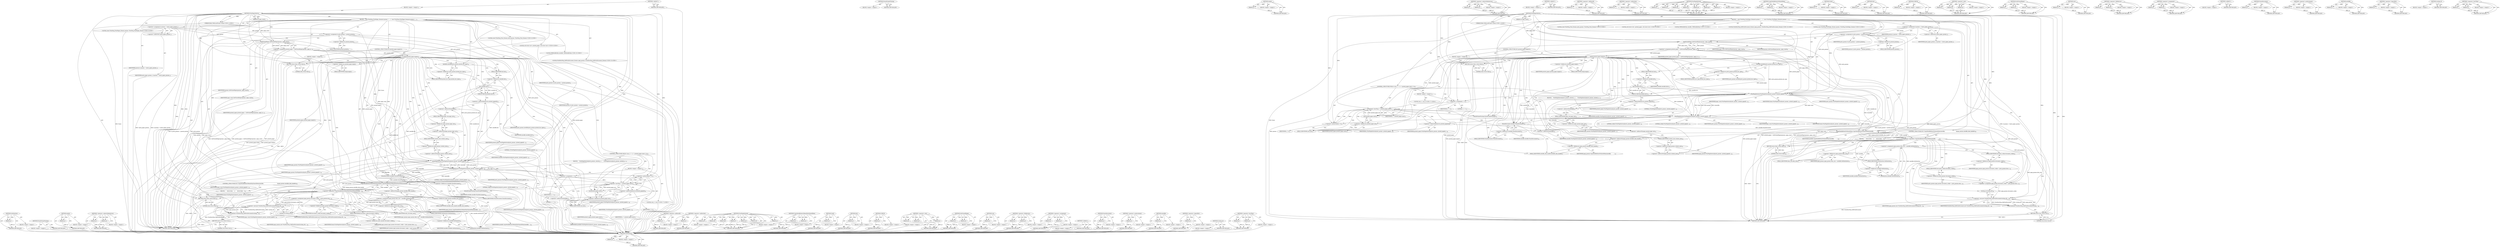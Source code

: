 digraph "&lt;operator&gt;.lessThan" {
vulnerable_249 [label=<(METHOD,GetDataSize)>];
vulnerable_250 [label=<(PARAM,p1)>];
vulnerable_251 [label=<(BLOCK,&lt;empty&gt;,&lt;empty&gt;)>];
vulnerable_252 [label=<(METHOD_RETURN,ANY)>];
vulnerable_233 [label=<(METHOD,FinishFramePrinting)>];
vulnerable_234 [label=<(BLOCK,&lt;empty&gt;,&lt;empty&gt;)>];
vulnerable_235 [label=<(METHOD_RETURN,ANY)>];
vulnerable_185 [label=<(METHOD,empty)>];
vulnerable_186 [label=<(PARAM,p1)>];
vulnerable_187 [label=<(BLOCK,&lt;empty&gt;,&lt;empty&gt;)>];
vulnerable_188 [label=<(METHOD_RETURN,ANY)>];
vulnerable_211 [label=<(METHOD,&lt;operator&gt;.indirectIndexAccess)>];
vulnerable_212 [label=<(PARAM,p1)>];
vulnerable_213 [label=<(PARAM,p2)>];
vulnerable_214 [label=<(BLOCK,&lt;empty&gt;,&lt;empty&gt;)>];
vulnerable_215 [label=<(METHOD_RETURN,ANY)>];
vulnerable_6 [label=<(METHOD,&lt;global&gt;)<SUB>1</SUB>>];
vulnerable_7 [label=<(BLOCK,&lt;empty&gt;,&lt;empty&gt;)<SUB>1</SUB>>];
vulnerable_8 [label=<(METHOD,PrintPagesNative)<SUB>1</SUB>>];
vulnerable_9 [label="<(PARAM,blink::WebLocalFrame* frame)<SUB>1</SUB>>"];
vulnerable_10 [label=<(PARAM,int page_count)<SUB>2</SUB>>];
vulnerable_11 [label=<(BLOCK,{
  const PrintMsg_PrintPages_Params&amp; params = ...,{
  const PrintMsg_PrintPages_Params&amp; params = ...)<SUB>2</SUB>>];
vulnerable_12 [label="<(LOCAL,const PrintMsg_PrintPages_Params params: PrintMsg_PrintPages_Params)<SUB>3</SUB>>"];
vulnerable_13 [label=<(&lt;operator&gt;.assignment,&amp; params = *print_pages_params_)<SUB>3</SUB>>];
vulnerable_14 [label=<(IDENTIFIER,params,&amp; params = *print_pages_params_)<SUB>3</SUB>>];
vulnerable_15 [label=<(&lt;operator&gt;.indirection,*print_pages_params_)<SUB>3</SUB>>];
vulnerable_16 [label=<(IDENTIFIER,print_pages_params_,&amp; params = *print_pages_params_)<SUB>3</SUB>>];
vulnerable_17 [label="<(LOCAL,const PrintMsg_Print_Params print_params: PrintMsg_Print_Params)<SUB>4</SUB>>"];
vulnerable_18 [label=<(&lt;operator&gt;.assignment,&amp; print_params = params.params)<SUB>4</SUB>>];
vulnerable_19 [label=<(IDENTIFIER,print_params,&amp; print_params = params.params)<SUB>4</SUB>>];
vulnerable_20 [label=<(&lt;operator&gt;.fieldAccess,params.params)<SUB>4</SUB>>];
vulnerable_21 [label=<(IDENTIFIER,params,&amp; print_params = params.params)<SUB>4</SUB>>];
vulnerable_22 [label=<(FIELD_IDENTIFIER,params,params)<SUB>4</SUB>>];
vulnerable_23 [label="<(LOCAL,std.vector&lt;int&gt; printed_pages: std.vector&lt;int&gt;)<SUB>6</SUB>>"];
vulnerable_24 [label=<(&lt;operator&gt;.assignment,printed_pages = GetPrintedPages(params, page_co...)<SUB>6</SUB>>];
vulnerable_25 [label=<(IDENTIFIER,printed_pages,printed_pages = GetPrintedPages(params, page_co...)<SUB>6</SUB>>];
vulnerable_26 [label=<(GetPrintedPages,GetPrintedPages(params, page_count))<SUB>6</SUB>>];
vulnerable_27 [label=<(IDENTIFIER,params,GetPrintedPages(params, page_count))<SUB>6</SUB>>];
vulnerable_28 [label=<(IDENTIFIER,page_count,GetPrintedPages(params, page_count))<SUB>6</SUB>>];
vulnerable_29 [label=<(CONTROL_STRUCTURE,IF,if (printed_pages.empty()))<SUB>7</SUB>>];
vulnerable_30 [label=<(empty,printed_pages.empty())<SUB>7</SUB>>];
vulnerable_31 [label=<(&lt;operator&gt;.fieldAccess,printed_pages.empty)<SUB>7</SUB>>];
vulnerable_32 [label=<(IDENTIFIER,printed_pages,printed_pages.empty())<SUB>7</SUB>>];
vulnerable_33 [label=<(FIELD_IDENTIFIER,empty,empty)<SUB>7</SUB>>];
vulnerable_34 [label=<(BLOCK,&lt;empty&gt;,&lt;empty&gt;)<SUB>8</SUB>>];
vulnerable_35 [label=<(RETURN,return false;,return false;)<SUB>8</SUB>>];
vulnerable_36 [label=<(LITERAL,false,return false;)<SUB>8</SUB>>];
vulnerable_37 [label="<(LOCAL,PdfMetafileSkia metafile: PdfMetafileSkia)<SUB>10</SUB>>"];
vulnerable_38 [label=<(metafile,metafile(print_params.printed_doc_type))<SUB>10</SUB>>];
vulnerable_39 [label=<(&lt;operator&gt;.fieldAccess,print_params.printed_doc_type)<SUB>10</SUB>>];
vulnerable_40 [label=<(IDENTIFIER,print_params,metafile(print_params.printed_doc_type))<SUB>10</SUB>>];
vulnerable_41 [label=<(FIELD_IDENTIFIER,printed_doc_type,printed_doc_type)<SUB>10</SUB>>];
vulnerable_42 [label=<(CHECK,CHECK(metafile.Init()))<SUB>11</SUB>>];
vulnerable_43 [label=<(Init,metafile.Init())<SUB>11</SUB>>];
vulnerable_44 [label=<(&lt;operator&gt;.fieldAccess,metafile.Init)<SUB>11</SUB>>];
vulnerable_45 [label=<(IDENTIFIER,metafile,metafile.Init())<SUB>11</SUB>>];
vulnerable_46 [label=<(FIELD_IDENTIFIER,Init,Init)<SUB>11</SUB>>];
vulnerable_47 [label="<(LOCAL,PrintHostMsg_DidPrintDocument_Params page_params: PrintHostMsg_DidPrintDocument_Params)<SUB>13</SUB>>"];
vulnerable_48 [label=<(PrintPageInternal,PrintPageInternal(print_params, printed_pages[0...)<SUB>14</SUB>>];
vulnerable_49 [label=<(IDENTIFIER,print_params,PrintPageInternal(print_params, printed_pages[0...)<SUB>14</SUB>>];
vulnerable_50 [label=<(&lt;operator&gt;.indirectIndexAccess,printed_pages[0])<SUB>14</SUB>>];
vulnerable_51 [label=<(IDENTIFIER,printed_pages,PrintPageInternal(print_params, printed_pages[0...)<SUB>14</SUB>>];
vulnerable_52 [label=<(LITERAL,0,PrintPageInternal(print_params, printed_pages[0...)<SUB>14</SUB>>];
vulnerable_53 [label=<(IDENTIFIER,page_count,PrintPageInternal(print_params, printed_pages[0...)<SUB>14</SUB>>];
vulnerable_54 [label=<(IDENTIFIER,frame,PrintPageInternal(print_params, printed_pages[0...)<SUB>14</SUB>>];
vulnerable_55 [label=<(&lt;operator&gt;.addressOf,&amp;metafile)<SUB>15</SUB>>];
vulnerable_56 [label=<(IDENTIFIER,metafile,PrintPageInternal(print_params, printed_pages[0...)<SUB>15</SUB>>];
vulnerable_57 [label=<(&lt;operator&gt;.addressOf,&amp;page_params.page_size)<SUB>15</SUB>>];
vulnerable_58 [label=<(&lt;operator&gt;.fieldAccess,page_params.page_size)<SUB>15</SUB>>];
vulnerable_59 [label=<(IDENTIFIER,page_params,PrintPageInternal(print_params, printed_pages[0...)<SUB>15</SUB>>];
vulnerable_60 [label=<(FIELD_IDENTIFIER,page_size,page_size)<SUB>15</SUB>>];
vulnerable_61 [label=<(&lt;operator&gt;.addressOf,&amp;page_params.content_area)<SUB>16</SUB>>];
vulnerable_62 [label=<(&lt;operator&gt;.fieldAccess,page_params.content_area)<SUB>16</SUB>>];
vulnerable_63 [label=<(IDENTIFIER,page_params,PrintPageInternal(print_params, printed_pages[0...)<SUB>16</SUB>>];
vulnerable_64 [label=<(FIELD_IDENTIFIER,content_area,content_area)<SUB>16</SUB>>];
vulnerable_65 [label=<(CONTROL_STRUCTURE,FOR,for (size_t i = 1;i &lt; printed_pages.size();++i))<SUB>17</SUB>>];
vulnerable_66 [label=<(BLOCK,&lt;empty&gt;,&lt;empty&gt;)<SUB>17</SUB>>];
vulnerable_67 [label="<(LOCAL,size_t i: size_t)<SUB>17</SUB>>"];
vulnerable_68 [label=<(&lt;operator&gt;.assignment,i = 1)<SUB>17</SUB>>];
vulnerable_69 [label=<(IDENTIFIER,i,i = 1)<SUB>17</SUB>>];
vulnerable_70 [label=<(LITERAL,1,i = 1)<SUB>17</SUB>>];
vulnerable_71 [label=<(&lt;operator&gt;.lessThan,i &lt; printed_pages.size())<SUB>17</SUB>>];
vulnerable_72 [label=<(IDENTIFIER,i,i &lt; printed_pages.size())<SUB>17</SUB>>];
vulnerable_73 [label=<(size,printed_pages.size())<SUB>17</SUB>>];
vulnerable_74 [label=<(&lt;operator&gt;.fieldAccess,printed_pages.size)<SUB>17</SUB>>];
vulnerable_75 [label=<(IDENTIFIER,printed_pages,printed_pages.size())<SUB>17</SUB>>];
vulnerable_76 [label=<(FIELD_IDENTIFIER,size,size)<SUB>17</SUB>>];
vulnerable_77 [label=<(&lt;operator&gt;.preIncrement,++i)<SUB>17</SUB>>];
vulnerable_78 [label=<(IDENTIFIER,i,++i)<SUB>17</SUB>>];
vulnerable_79 [label=<(BLOCK,{
    PrintPageInternal(print_params, printed_p...,{
    PrintPageInternal(print_params, printed_p...)<SUB>17</SUB>>];
vulnerable_80 [label=<(PrintPageInternal,PrintPageInternal(print_params, printed_pages[i...)<SUB>18</SUB>>];
vulnerable_81 [label=<(IDENTIFIER,print_params,PrintPageInternal(print_params, printed_pages[i...)<SUB>18</SUB>>];
vulnerable_82 [label=<(&lt;operator&gt;.indirectIndexAccess,printed_pages[i])<SUB>18</SUB>>];
vulnerable_83 [label=<(IDENTIFIER,printed_pages,PrintPageInternal(print_params, printed_pages[i...)<SUB>18</SUB>>];
vulnerable_84 [label=<(IDENTIFIER,i,PrintPageInternal(print_params, printed_pages[i...)<SUB>18</SUB>>];
vulnerable_85 [label=<(IDENTIFIER,page_count,PrintPageInternal(print_params, printed_pages[i...)<SUB>18</SUB>>];
vulnerable_86 [label=<(IDENTIFIER,frame,PrintPageInternal(print_params, printed_pages[i...)<SUB>18</SUB>>];
vulnerable_87 [label=<(&lt;operator&gt;.addressOf,&amp;metafile)<SUB>19</SUB>>];
vulnerable_88 [label=<(IDENTIFIER,metafile,PrintPageInternal(print_params, printed_pages[i...)<SUB>19</SUB>>];
vulnerable_89 [label=<(LITERAL,nullptr,PrintPageInternal(print_params, printed_pages[i...)<SUB>19</SUB>>];
vulnerable_90 [label=<(LITERAL,nullptr,PrintPageInternal(print_params, printed_pages[i...)<SUB>19</SUB>>];
vulnerable_91 [label=<(FinishFramePrinting,FinishFramePrinting())<SUB>22</SUB>>];
vulnerable_92 [label=<(FinishDocument,metafile.FinishDocument())<SUB>24</SUB>>];
vulnerable_93 [label=<(&lt;operator&gt;.fieldAccess,metafile.FinishDocument)<SUB>24</SUB>>];
vulnerable_94 [label=<(IDENTIFIER,metafile,metafile.FinishDocument())<SUB>24</SUB>>];
vulnerable_95 [label=<(FIELD_IDENTIFIER,FinishDocument,FinishDocument)<SUB>24</SUB>>];
vulnerable_96 [label=<(CONTROL_STRUCTURE,IF,if (!CopyMetafileDataToSharedMem(metafile,
                                   &amp;page_params.metafile_data_handle)))<SUB>26</SUB>>];
vulnerable_97 [label=<(&lt;operator&gt;.logicalNot,!CopyMetafileDataToSharedMem(metafile,
        ...)<SUB>26</SUB>>];
vulnerable_98 [label=<(CopyMetafileDataToSharedMem,CopyMetafileDataToSharedMem(metafile,
         ...)<SUB>26</SUB>>];
vulnerable_99 [label=<(IDENTIFIER,metafile,CopyMetafileDataToSharedMem(metafile,
         ...)<SUB>26</SUB>>];
vulnerable_100 [label=<(&lt;operator&gt;.addressOf,&amp;page_params.metafile_data_handle)<SUB>27</SUB>>];
vulnerable_101 [label=<(&lt;operator&gt;.fieldAccess,page_params.metafile_data_handle)<SUB>27</SUB>>];
vulnerable_102 [label=<(IDENTIFIER,page_params,CopyMetafileDataToSharedMem(metafile,
         ...)<SUB>27</SUB>>];
vulnerable_103 [label=<(FIELD_IDENTIFIER,metafile_data_handle,metafile_data_handle)<SUB>27</SUB>>];
vulnerable_104 [label=<(BLOCK,{
     return false;
   },{
     return false;
   })<SUB>27</SUB>>];
vulnerable_105 [label=<(RETURN,return false;,return false;)<SUB>28</SUB>>];
vulnerable_106 [label=<(LITERAL,false,return false;)<SUB>28</SUB>>];
vulnerable_107 [label=<(&lt;operator&gt;.assignment,page_params.data_size = metafile.GetDataSize())<SUB>31</SUB>>];
vulnerable_108 [label=<(&lt;operator&gt;.fieldAccess,page_params.data_size)<SUB>31</SUB>>];
vulnerable_109 [label=<(IDENTIFIER,page_params,page_params.data_size = metafile.GetDataSize())<SUB>31</SUB>>];
vulnerable_110 [label=<(FIELD_IDENTIFIER,data_size,data_size)<SUB>31</SUB>>];
vulnerable_111 [label=<(GetDataSize,metafile.GetDataSize())<SUB>31</SUB>>];
vulnerable_112 [label=<(&lt;operator&gt;.fieldAccess,metafile.GetDataSize)<SUB>31</SUB>>];
vulnerable_113 [label=<(IDENTIFIER,metafile,metafile.GetDataSize())<SUB>31</SUB>>];
vulnerable_114 [label=<(FIELD_IDENTIFIER,GetDataSize,GetDataSize)<SUB>31</SUB>>];
vulnerable_115 [label=<(&lt;operator&gt;.assignment,page_params.document_cookie = print_params.docu...)<SUB>32</SUB>>];
vulnerable_116 [label=<(&lt;operator&gt;.fieldAccess,page_params.document_cookie)<SUB>32</SUB>>];
vulnerable_117 [label=<(IDENTIFIER,page_params,page_params.document_cookie = print_params.docu...)<SUB>32</SUB>>];
vulnerable_118 [label=<(FIELD_IDENTIFIER,document_cookie,document_cookie)<SUB>32</SUB>>];
vulnerable_119 [label=<(&lt;operator&gt;.fieldAccess,print_params.document_cookie)<SUB>32</SUB>>];
vulnerable_120 [label=<(IDENTIFIER,print_params,page_params.document_cookie = print_params.docu...)<SUB>32</SUB>>];
vulnerable_121 [label=<(FIELD_IDENTIFIER,document_cookie,document_cookie)<SUB>32</SUB>>];
vulnerable_122 [label=<(Send,Send(new PrintHostMsg_DidPrintDocument(routing_...)<SUB>36</SUB>>];
vulnerable_123 [label=<(&lt;operator&gt;.new,new PrintHostMsg_DidPrintDocument(routing_id(),...)<SUB>36</SUB>>];
vulnerable_124 [label=<(IDENTIFIER,PrintHostMsg_DidPrintDocument,new PrintHostMsg_DidPrintDocument(routing_id(),...)<SUB>36</SUB>>];
vulnerable_125 [label=<(routing_id,routing_id())<SUB>36</SUB>>];
vulnerable_126 [label=<(IDENTIFIER,page_params,new PrintHostMsg_DidPrintDocument(routing_id(),...)<SUB>36</SUB>>];
vulnerable_127 [label=<(RETURN,return true;,return true;)<SUB>37</SUB>>];
vulnerable_128 [label=<(LITERAL,true,return true;)<SUB>37</SUB>>];
vulnerable_129 [label=<(METHOD_RETURN,bool)<SUB>1</SUB>>];
vulnerable_131 [label=<(METHOD_RETURN,ANY)<SUB>1</SUB>>];
vulnerable_216 [label=<(METHOD,&lt;operator&gt;.addressOf)>];
vulnerable_217 [label=<(PARAM,p1)>];
vulnerable_218 [label=<(BLOCK,&lt;empty&gt;,&lt;empty&gt;)>];
vulnerable_219 [label=<(METHOD_RETURN,ANY)>];
vulnerable_171 [label=<(METHOD,&lt;operator&gt;.indirection)>];
vulnerable_172 [label=<(PARAM,p1)>];
vulnerable_173 [label=<(BLOCK,&lt;empty&gt;,&lt;empty&gt;)>];
vulnerable_174 [label=<(METHOD_RETURN,ANY)>];
vulnerable_201 [label=<(METHOD,PrintPageInternal)>];
vulnerable_202 [label=<(PARAM,p1)>];
vulnerable_203 [label=<(PARAM,p2)>];
vulnerable_204 [label=<(PARAM,p3)>];
vulnerable_205 [label=<(PARAM,p4)>];
vulnerable_206 [label=<(PARAM,p5)>];
vulnerable_207 [label=<(PARAM,p6)>];
vulnerable_208 [label=<(PARAM,p7)>];
vulnerable_209 [label=<(BLOCK,&lt;empty&gt;,&lt;empty&gt;)>];
vulnerable_210 [label=<(METHOD_RETURN,ANY)>];
vulnerable_244 [label=<(METHOD,CopyMetafileDataToSharedMem)>];
vulnerable_245 [label=<(PARAM,p1)>];
vulnerable_246 [label=<(PARAM,p2)>];
vulnerable_247 [label=<(BLOCK,&lt;empty&gt;,&lt;empty&gt;)>];
vulnerable_248 [label=<(METHOD_RETURN,ANY)>];
vulnerable_253 [label=<(METHOD,Send)>];
vulnerable_254 [label=<(PARAM,p1)>];
vulnerable_255 [label=<(BLOCK,&lt;empty&gt;,&lt;empty&gt;)>];
vulnerable_256 [label=<(METHOD_RETURN,ANY)>];
vulnerable_197 [label=<(METHOD,Init)>];
vulnerable_198 [label=<(PARAM,p1)>];
vulnerable_199 [label=<(BLOCK,&lt;empty&gt;,&lt;empty&gt;)>];
vulnerable_200 [label=<(METHOD_RETURN,ANY)>];
vulnerable_193 [label=<(METHOD,CHECK)>];
vulnerable_194 [label=<(PARAM,p1)>];
vulnerable_195 [label=<(BLOCK,&lt;empty&gt;,&lt;empty&gt;)>];
vulnerable_196 [label=<(METHOD_RETURN,ANY)>];
vulnerable_257 [label=<(METHOD,&lt;operator&gt;.new)>];
vulnerable_258 [label=<(PARAM,p1)>];
vulnerable_259 [label=<(PARAM,p2)>];
vulnerable_260 [label=<(PARAM,p3)>];
vulnerable_261 [label=<(BLOCK,&lt;empty&gt;,&lt;empty&gt;)>];
vulnerable_262 [label=<(METHOD_RETURN,ANY)>];
vulnerable_180 [label=<(METHOD,GetPrintedPages)>];
vulnerable_181 [label=<(PARAM,p1)>];
vulnerable_182 [label=<(PARAM,p2)>];
vulnerable_183 [label=<(BLOCK,&lt;empty&gt;,&lt;empty&gt;)>];
vulnerable_184 [label=<(METHOD_RETURN,ANY)>];
vulnerable_225 [label=<(METHOD,size)>];
vulnerable_226 [label=<(PARAM,p1)>];
vulnerable_227 [label=<(BLOCK,&lt;empty&gt;,&lt;empty&gt;)>];
vulnerable_228 [label=<(METHOD_RETURN,ANY)>];
vulnerable_175 [label=<(METHOD,&lt;operator&gt;.fieldAccess)>];
vulnerable_176 [label=<(PARAM,p1)>];
vulnerable_177 [label=<(PARAM,p2)>];
vulnerable_178 [label=<(BLOCK,&lt;empty&gt;,&lt;empty&gt;)>];
vulnerable_179 [label=<(METHOD_RETURN,ANY)>];
vulnerable_166 [label=<(METHOD,&lt;operator&gt;.assignment)>];
vulnerable_167 [label=<(PARAM,p1)>];
vulnerable_168 [label=<(PARAM,p2)>];
vulnerable_169 [label=<(BLOCK,&lt;empty&gt;,&lt;empty&gt;)>];
vulnerable_170 [label=<(METHOD_RETURN,ANY)>];
vulnerable_160 [label=<(METHOD,&lt;global&gt;)<SUB>1</SUB>>];
vulnerable_161 [label=<(BLOCK,&lt;empty&gt;,&lt;empty&gt;)>];
vulnerable_162 [label=<(METHOD_RETURN,ANY)>];
vulnerable_236 [label=<(METHOD,FinishDocument)>];
vulnerable_237 [label=<(PARAM,p1)>];
vulnerable_238 [label=<(BLOCK,&lt;empty&gt;,&lt;empty&gt;)>];
vulnerable_239 [label=<(METHOD_RETURN,ANY)>];
vulnerable_229 [label=<(METHOD,&lt;operator&gt;.preIncrement)>];
vulnerable_230 [label=<(PARAM,p1)>];
vulnerable_231 [label=<(BLOCK,&lt;empty&gt;,&lt;empty&gt;)>];
vulnerable_232 [label=<(METHOD_RETURN,ANY)>];
vulnerable_189 [label=<(METHOD,metafile)>];
vulnerable_190 [label=<(PARAM,p1)>];
vulnerable_191 [label=<(BLOCK,&lt;empty&gt;,&lt;empty&gt;)>];
vulnerable_192 [label=<(METHOD_RETURN,ANY)>];
vulnerable_240 [label=<(METHOD,&lt;operator&gt;.logicalNot)>];
vulnerable_241 [label=<(PARAM,p1)>];
vulnerable_242 [label=<(BLOCK,&lt;empty&gt;,&lt;empty&gt;)>];
vulnerable_243 [label=<(METHOD_RETURN,ANY)>];
vulnerable_263 [label=<(METHOD,routing_id)>];
vulnerable_264 [label=<(BLOCK,&lt;empty&gt;,&lt;empty&gt;)>];
vulnerable_265 [label=<(METHOD_RETURN,ANY)>];
vulnerable_220 [label=<(METHOD,&lt;operator&gt;.lessThan)>];
vulnerable_221 [label=<(PARAM,p1)>];
vulnerable_222 [label=<(PARAM,p2)>];
vulnerable_223 [label=<(BLOCK,&lt;empty&gt;,&lt;empty&gt;)>];
vulnerable_224 [label=<(METHOD_RETURN,ANY)>];
fixed_249 [label=<(METHOD,GetDataSize)>];
fixed_250 [label=<(PARAM,p1)>];
fixed_251 [label=<(BLOCK,&lt;empty&gt;,&lt;empty&gt;)>];
fixed_252 [label=<(METHOD_RETURN,ANY)>];
fixed_233 [label=<(METHOD,FinishFramePrinting)>];
fixed_234 [label=<(BLOCK,&lt;empty&gt;,&lt;empty&gt;)>];
fixed_235 [label=<(METHOD_RETURN,ANY)>];
fixed_185 [label=<(METHOD,empty)>];
fixed_186 [label=<(PARAM,p1)>];
fixed_187 [label=<(BLOCK,&lt;empty&gt;,&lt;empty&gt;)>];
fixed_188 [label=<(METHOD_RETURN,ANY)>];
fixed_211 [label=<(METHOD,&lt;operator&gt;.indirectIndexAccess)>];
fixed_212 [label=<(PARAM,p1)>];
fixed_213 [label=<(PARAM,p2)>];
fixed_214 [label=<(BLOCK,&lt;empty&gt;,&lt;empty&gt;)>];
fixed_215 [label=<(METHOD_RETURN,ANY)>];
fixed_6 [label=<(METHOD,&lt;global&gt;)<SUB>1</SUB>>];
fixed_7 [label=<(BLOCK,&lt;empty&gt;,&lt;empty&gt;)<SUB>1</SUB>>];
fixed_8 [label=<(METHOD,PrintPagesNative)<SUB>1</SUB>>];
fixed_9 [label="<(PARAM,blink::WebLocalFrame* frame)<SUB>1</SUB>>"];
fixed_10 [label=<(PARAM,int page_count)<SUB>2</SUB>>];
fixed_11 [label=<(BLOCK,{
  const PrintMsg_PrintPages_Params&amp; params = ...,{
  const PrintMsg_PrintPages_Params&amp; params = ...)<SUB>2</SUB>>];
fixed_12 [label="<(LOCAL,const PrintMsg_PrintPages_Params params: PrintMsg_PrintPages_Params)<SUB>3</SUB>>"];
fixed_13 [label=<(&lt;operator&gt;.assignment,&amp; params = *print_pages_params_)<SUB>3</SUB>>];
fixed_14 [label=<(IDENTIFIER,params,&amp; params = *print_pages_params_)<SUB>3</SUB>>];
fixed_15 [label=<(&lt;operator&gt;.indirection,*print_pages_params_)<SUB>3</SUB>>];
fixed_16 [label=<(IDENTIFIER,print_pages_params_,&amp; params = *print_pages_params_)<SUB>3</SUB>>];
fixed_17 [label="<(LOCAL,const PrintMsg_Print_Params print_params: PrintMsg_Print_Params)<SUB>4</SUB>>"];
fixed_18 [label=<(&lt;operator&gt;.assignment,&amp; print_params = params.params)<SUB>4</SUB>>];
fixed_19 [label=<(IDENTIFIER,print_params,&amp; print_params = params.params)<SUB>4</SUB>>];
fixed_20 [label=<(&lt;operator&gt;.fieldAccess,params.params)<SUB>4</SUB>>];
fixed_21 [label=<(IDENTIFIER,params,&amp; print_params = params.params)<SUB>4</SUB>>];
fixed_22 [label=<(FIELD_IDENTIFIER,params,params)<SUB>4</SUB>>];
fixed_23 [label="<(LOCAL,std.vector&lt;int&gt; printed_pages: std.vector&lt;int&gt;)<SUB>6</SUB>>"];
fixed_24 [label=<(&lt;operator&gt;.assignment,printed_pages = GetPrintedPages(params, page_co...)<SUB>6</SUB>>];
fixed_25 [label=<(IDENTIFIER,printed_pages,printed_pages = GetPrintedPages(params, page_co...)<SUB>6</SUB>>];
fixed_26 [label=<(GetPrintedPages,GetPrintedPages(params, page_count))<SUB>6</SUB>>];
fixed_27 [label=<(IDENTIFIER,params,GetPrintedPages(params, page_count))<SUB>6</SUB>>];
fixed_28 [label=<(IDENTIFIER,page_count,GetPrintedPages(params, page_count))<SUB>6</SUB>>];
fixed_29 [label=<(CONTROL_STRUCTURE,IF,if (printed_pages.empty()))<SUB>7</SUB>>];
fixed_30 [label=<(empty,printed_pages.empty())<SUB>7</SUB>>];
fixed_31 [label=<(&lt;operator&gt;.fieldAccess,printed_pages.empty)<SUB>7</SUB>>];
fixed_32 [label=<(IDENTIFIER,printed_pages,printed_pages.empty())<SUB>7</SUB>>];
fixed_33 [label=<(FIELD_IDENTIFIER,empty,empty)<SUB>7</SUB>>];
fixed_34 [label=<(BLOCK,&lt;empty&gt;,&lt;empty&gt;)<SUB>8</SUB>>];
fixed_35 [label=<(RETURN,return false;,return false;)<SUB>8</SUB>>];
fixed_36 [label=<(LITERAL,false,return false;)<SUB>8</SUB>>];
fixed_37 [label="<(LOCAL,PdfMetafileSkia metafile: PdfMetafileSkia)<SUB>10</SUB>>"];
fixed_38 [label=<(metafile,metafile(print_params.printed_doc_type))<SUB>10</SUB>>];
fixed_39 [label=<(&lt;operator&gt;.fieldAccess,print_params.printed_doc_type)<SUB>10</SUB>>];
fixed_40 [label=<(IDENTIFIER,print_params,metafile(print_params.printed_doc_type))<SUB>10</SUB>>];
fixed_41 [label=<(FIELD_IDENTIFIER,printed_doc_type,printed_doc_type)<SUB>10</SUB>>];
fixed_42 [label=<(CHECK,CHECK(metafile.Init()))<SUB>11</SUB>>];
fixed_43 [label=<(Init,metafile.Init())<SUB>11</SUB>>];
fixed_44 [label=<(&lt;operator&gt;.fieldAccess,metafile.Init)<SUB>11</SUB>>];
fixed_45 [label=<(IDENTIFIER,metafile,metafile.Init())<SUB>11</SUB>>];
fixed_46 [label=<(FIELD_IDENTIFIER,Init,Init)<SUB>11</SUB>>];
fixed_47 [label="<(LOCAL,PrintHostMsg_DidPrintDocument_Params page_params: PrintHostMsg_DidPrintDocument_Params)<SUB>13</SUB>>"];
fixed_48 [label=<(PrintPageInternal,PrintPageInternal(print_params, printed_pages[0...)<SUB>14</SUB>>];
fixed_49 [label=<(IDENTIFIER,print_params,PrintPageInternal(print_params, printed_pages[0...)<SUB>14</SUB>>];
fixed_50 [label=<(&lt;operator&gt;.indirectIndexAccess,printed_pages[0])<SUB>14</SUB>>];
fixed_51 [label=<(IDENTIFIER,printed_pages,PrintPageInternal(print_params, printed_pages[0...)<SUB>14</SUB>>];
fixed_52 [label=<(LITERAL,0,PrintPageInternal(print_params, printed_pages[0...)<SUB>14</SUB>>];
fixed_53 [label=<(IDENTIFIER,page_count,PrintPageInternal(print_params, printed_pages[0...)<SUB>14</SUB>>];
fixed_54 [label=<(IDENTIFIER,frame,PrintPageInternal(print_params, printed_pages[0...)<SUB>14</SUB>>];
fixed_55 [label=<(&lt;operator&gt;.addressOf,&amp;metafile)<SUB>15</SUB>>];
fixed_56 [label=<(IDENTIFIER,metafile,PrintPageInternal(print_params, printed_pages[0...)<SUB>15</SUB>>];
fixed_57 [label=<(&lt;operator&gt;.addressOf,&amp;page_params.page_size)<SUB>15</SUB>>];
fixed_58 [label=<(&lt;operator&gt;.fieldAccess,page_params.page_size)<SUB>15</SUB>>];
fixed_59 [label=<(IDENTIFIER,page_params,PrintPageInternal(print_params, printed_pages[0...)<SUB>15</SUB>>];
fixed_60 [label=<(FIELD_IDENTIFIER,page_size,page_size)<SUB>15</SUB>>];
fixed_61 [label=<(&lt;operator&gt;.addressOf,&amp;page_params.content_area)<SUB>16</SUB>>];
fixed_62 [label=<(&lt;operator&gt;.fieldAccess,page_params.content_area)<SUB>16</SUB>>];
fixed_63 [label=<(IDENTIFIER,page_params,PrintPageInternal(print_params, printed_pages[0...)<SUB>16</SUB>>];
fixed_64 [label=<(FIELD_IDENTIFIER,content_area,content_area)<SUB>16</SUB>>];
fixed_65 [label=<(CONTROL_STRUCTURE,FOR,for (size_t i = 1;i &lt; printed_pages.size();++i))<SUB>17</SUB>>];
fixed_66 [label=<(BLOCK,&lt;empty&gt;,&lt;empty&gt;)<SUB>17</SUB>>];
fixed_67 [label="<(LOCAL,size_t i: size_t)<SUB>17</SUB>>"];
fixed_68 [label=<(&lt;operator&gt;.assignment,i = 1)<SUB>17</SUB>>];
fixed_69 [label=<(IDENTIFIER,i,i = 1)<SUB>17</SUB>>];
fixed_70 [label=<(LITERAL,1,i = 1)<SUB>17</SUB>>];
fixed_71 [label=<(&lt;operator&gt;.lessThan,i &lt; printed_pages.size())<SUB>17</SUB>>];
fixed_72 [label=<(IDENTIFIER,i,i &lt; printed_pages.size())<SUB>17</SUB>>];
fixed_73 [label=<(size,printed_pages.size())<SUB>17</SUB>>];
fixed_74 [label=<(&lt;operator&gt;.fieldAccess,printed_pages.size)<SUB>17</SUB>>];
fixed_75 [label=<(IDENTIFIER,printed_pages,printed_pages.size())<SUB>17</SUB>>];
fixed_76 [label=<(FIELD_IDENTIFIER,size,size)<SUB>17</SUB>>];
fixed_77 [label=<(&lt;operator&gt;.preIncrement,++i)<SUB>17</SUB>>];
fixed_78 [label=<(IDENTIFIER,i,++i)<SUB>17</SUB>>];
fixed_79 [label=<(BLOCK,{
    PrintPageInternal(print_params, printed_p...,{
    PrintPageInternal(print_params, printed_p...)<SUB>17</SUB>>];
fixed_80 [label=<(PrintPageInternal,PrintPageInternal(print_params, printed_pages[i...)<SUB>18</SUB>>];
fixed_81 [label=<(IDENTIFIER,print_params,PrintPageInternal(print_params, printed_pages[i...)<SUB>18</SUB>>];
fixed_82 [label=<(&lt;operator&gt;.indirectIndexAccess,printed_pages[i])<SUB>18</SUB>>];
fixed_83 [label=<(IDENTIFIER,printed_pages,PrintPageInternal(print_params, printed_pages[i...)<SUB>18</SUB>>];
fixed_84 [label=<(IDENTIFIER,i,PrintPageInternal(print_params, printed_pages[i...)<SUB>18</SUB>>];
fixed_85 [label=<(IDENTIFIER,page_count,PrintPageInternal(print_params, printed_pages[i...)<SUB>18</SUB>>];
fixed_86 [label=<(IDENTIFIER,frame,PrintPageInternal(print_params, printed_pages[i...)<SUB>18</SUB>>];
fixed_87 [label=<(&lt;operator&gt;.addressOf,&amp;metafile)<SUB>19</SUB>>];
fixed_88 [label=<(IDENTIFIER,metafile,PrintPageInternal(print_params, printed_pages[i...)<SUB>19</SUB>>];
fixed_89 [label=<(LITERAL,nullptr,PrintPageInternal(print_params, printed_pages[i...)<SUB>19</SUB>>];
fixed_90 [label=<(LITERAL,nullptr,PrintPageInternal(print_params, printed_pages[i...)<SUB>19</SUB>>];
fixed_91 [label=<(FinishFramePrinting,FinishFramePrinting())<SUB>22</SUB>>];
fixed_92 [label=<(FinishDocument,metafile.FinishDocument())<SUB>24</SUB>>];
fixed_93 [label=<(&lt;operator&gt;.fieldAccess,metafile.FinishDocument)<SUB>24</SUB>>];
fixed_94 [label=<(IDENTIFIER,metafile,metafile.FinishDocument())<SUB>24</SUB>>];
fixed_95 [label=<(FIELD_IDENTIFIER,FinishDocument,FinishDocument)<SUB>24</SUB>>];
fixed_96 [label=<(CONTROL_STRUCTURE,IF,if (!CopyMetafileDataToReadOnlySharedMem(metafile,
                                           &amp;page_params.metafile_data_handle)))<SUB>26</SUB>>];
fixed_97 [label=<(&lt;operator&gt;.logicalNot,!CopyMetafileDataToReadOnlySharedMem(metafile,
...)<SUB>26</SUB>>];
fixed_98 [label=<(CopyMetafileDataToReadOnlySharedMem,CopyMetafileDataToReadOnlySharedMem(metafile,
 ...)<SUB>26</SUB>>];
fixed_99 [label=<(IDENTIFIER,metafile,CopyMetafileDataToReadOnlySharedMem(metafile,
 ...)<SUB>26</SUB>>];
fixed_100 [label=<(&lt;operator&gt;.addressOf,&amp;page_params.metafile_data_handle)<SUB>27</SUB>>];
fixed_101 [label=<(&lt;operator&gt;.fieldAccess,page_params.metafile_data_handle)<SUB>27</SUB>>];
fixed_102 [label=<(IDENTIFIER,page_params,CopyMetafileDataToReadOnlySharedMem(metafile,
 ...)<SUB>27</SUB>>];
fixed_103 [label=<(FIELD_IDENTIFIER,metafile_data_handle,metafile_data_handle)<SUB>27</SUB>>];
fixed_104 [label=<(BLOCK,{
     return false;
   },{
     return false;
   })<SUB>27</SUB>>];
fixed_105 [label=<(RETURN,return false;,return false;)<SUB>28</SUB>>];
fixed_106 [label=<(LITERAL,false,return false;)<SUB>28</SUB>>];
fixed_107 [label=<(&lt;operator&gt;.assignment,page_params.data_size = metafile.GetDataSize())<SUB>31</SUB>>];
fixed_108 [label=<(&lt;operator&gt;.fieldAccess,page_params.data_size)<SUB>31</SUB>>];
fixed_109 [label=<(IDENTIFIER,page_params,page_params.data_size = metafile.GetDataSize())<SUB>31</SUB>>];
fixed_110 [label=<(FIELD_IDENTIFIER,data_size,data_size)<SUB>31</SUB>>];
fixed_111 [label=<(GetDataSize,metafile.GetDataSize())<SUB>31</SUB>>];
fixed_112 [label=<(&lt;operator&gt;.fieldAccess,metafile.GetDataSize)<SUB>31</SUB>>];
fixed_113 [label=<(IDENTIFIER,metafile,metafile.GetDataSize())<SUB>31</SUB>>];
fixed_114 [label=<(FIELD_IDENTIFIER,GetDataSize,GetDataSize)<SUB>31</SUB>>];
fixed_115 [label=<(&lt;operator&gt;.assignment,page_params.document_cookie = print_params.docu...)<SUB>32</SUB>>];
fixed_116 [label=<(&lt;operator&gt;.fieldAccess,page_params.document_cookie)<SUB>32</SUB>>];
fixed_117 [label=<(IDENTIFIER,page_params,page_params.document_cookie = print_params.docu...)<SUB>32</SUB>>];
fixed_118 [label=<(FIELD_IDENTIFIER,document_cookie,document_cookie)<SUB>32</SUB>>];
fixed_119 [label=<(&lt;operator&gt;.fieldAccess,print_params.document_cookie)<SUB>32</SUB>>];
fixed_120 [label=<(IDENTIFIER,print_params,page_params.document_cookie = print_params.docu...)<SUB>32</SUB>>];
fixed_121 [label=<(FIELD_IDENTIFIER,document_cookie,document_cookie)<SUB>32</SUB>>];
fixed_122 [label=<(Send,Send(new PrintHostMsg_DidPrintDocument(routing_...)<SUB>36</SUB>>];
fixed_123 [label=<(&lt;operator&gt;.new,new PrintHostMsg_DidPrintDocument(routing_id(),...)<SUB>36</SUB>>];
fixed_124 [label=<(IDENTIFIER,PrintHostMsg_DidPrintDocument,new PrintHostMsg_DidPrintDocument(routing_id(),...)<SUB>36</SUB>>];
fixed_125 [label=<(routing_id,routing_id())<SUB>36</SUB>>];
fixed_126 [label=<(IDENTIFIER,page_params,new PrintHostMsg_DidPrintDocument(routing_id(),...)<SUB>36</SUB>>];
fixed_127 [label=<(RETURN,return true;,return true;)<SUB>37</SUB>>];
fixed_128 [label=<(LITERAL,true,return true;)<SUB>37</SUB>>];
fixed_129 [label=<(METHOD_RETURN,bool)<SUB>1</SUB>>];
fixed_131 [label=<(METHOD_RETURN,ANY)<SUB>1</SUB>>];
fixed_216 [label=<(METHOD,&lt;operator&gt;.addressOf)>];
fixed_217 [label=<(PARAM,p1)>];
fixed_218 [label=<(BLOCK,&lt;empty&gt;,&lt;empty&gt;)>];
fixed_219 [label=<(METHOD_RETURN,ANY)>];
fixed_171 [label=<(METHOD,&lt;operator&gt;.indirection)>];
fixed_172 [label=<(PARAM,p1)>];
fixed_173 [label=<(BLOCK,&lt;empty&gt;,&lt;empty&gt;)>];
fixed_174 [label=<(METHOD_RETURN,ANY)>];
fixed_201 [label=<(METHOD,PrintPageInternal)>];
fixed_202 [label=<(PARAM,p1)>];
fixed_203 [label=<(PARAM,p2)>];
fixed_204 [label=<(PARAM,p3)>];
fixed_205 [label=<(PARAM,p4)>];
fixed_206 [label=<(PARAM,p5)>];
fixed_207 [label=<(PARAM,p6)>];
fixed_208 [label=<(PARAM,p7)>];
fixed_209 [label=<(BLOCK,&lt;empty&gt;,&lt;empty&gt;)>];
fixed_210 [label=<(METHOD_RETURN,ANY)>];
fixed_244 [label=<(METHOD,CopyMetafileDataToReadOnlySharedMem)>];
fixed_245 [label=<(PARAM,p1)>];
fixed_246 [label=<(PARAM,p2)>];
fixed_247 [label=<(BLOCK,&lt;empty&gt;,&lt;empty&gt;)>];
fixed_248 [label=<(METHOD_RETURN,ANY)>];
fixed_253 [label=<(METHOD,Send)>];
fixed_254 [label=<(PARAM,p1)>];
fixed_255 [label=<(BLOCK,&lt;empty&gt;,&lt;empty&gt;)>];
fixed_256 [label=<(METHOD_RETURN,ANY)>];
fixed_197 [label=<(METHOD,Init)>];
fixed_198 [label=<(PARAM,p1)>];
fixed_199 [label=<(BLOCK,&lt;empty&gt;,&lt;empty&gt;)>];
fixed_200 [label=<(METHOD_RETURN,ANY)>];
fixed_193 [label=<(METHOD,CHECK)>];
fixed_194 [label=<(PARAM,p1)>];
fixed_195 [label=<(BLOCK,&lt;empty&gt;,&lt;empty&gt;)>];
fixed_196 [label=<(METHOD_RETURN,ANY)>];
fixed_257 [label=<(METHOD,&lt;operator&gt;.new)>];
fixed_258 [label=<(PARAM,p1)>];
fixed_259 [label=<(PARAM,p2)>];
fixed_260 [label=<(PARAM,p3)>];
fixed_261 [label=<(BLOCK,&lt;empty&gt;,&lt;empty&gt;)>];
fixed_262 [label=<(METHOD_RETURN,ANY)>];
fixed_180 [label=<(METHOD,GetPrintedPages)>];
fixed_181 [label=<(PARAM,p1)>];
fixed_182 [label=<(PARAM,p2)>];
fixed_183 [label=<(BLOCK,&lt;empty&gt;,&lt;empty&gt;)>];
fixed_184 [label=<(METHOD_RETURN,ANY)>];
fixed_225 [label=<(METHOD,size)>];
fixed_226 [label=<(PARAM,p1)>];
fixed_227 [label=<(BLOCK,&lt;empty&gt;,&lt;empty&gt;)>];
fixed_228 [label=<(METHOD_RETURN,ANY)>];
fixed_175 [label=<(METHOD,&lt;operator&gt;.fieldAccess)>];
fixed_176 [label=<(PARAM,p1)>];
fixed_177 [label=<(PARAM,p2)>];
fixed_178 [label=<(BLOCK,&lt;empty&gt;,&lt;empty&gt;)>];
fixed_179 [label=<(METHOD_RETURN,ANY)>];
fixed_166 [label=<(METHOD,&lt;operator&gt;.assignment)>];
fixed_167 [label=<(PARAM,p1)>];
fixed_168 [label=<(PARAM,p2)>];
fixed_169 [label=<(BLOCK,&lt;empty&gt;,&lt;empty&gt;)>];
fixed_170 [label=<(METHOD_RETURN,ANY)>];
fixed_160 [label=<(METHOD,&lt;global&gt;)<SUB>1</SUB>>];
fixed_161 [label=<(BLOCK,&lt;empty&gt;,&lt;empty&gt;)>];
fixed_162 [label=<(METHOD_RETURN,ANY)>];
fixed_236 [label=<(METHOD,FinishDocument)>];
fixed_237 [label=<(PARAM,p1)>];
fixed_238 [label=<(BLOCK,&lt;empty&gt;,&lt;empty&gt;)>];
fixed_239 [label=<(METHOD_RETURN,ANY)>];
fixed_229 [label=<(METHOD,&lt;operator&gt;.preIncrement)>];
fixed_230 [label=<(PARAM,p1)>];
fixed_231 [label=<(BLOCK,&lt;empty&gt;,&lt;empty&gt;)>];
fixed_232 [label=<(METHOD_RETURN,ANY)>];
fixed_189 [label=<(METHOD,metafile)>];
fixed_190 [label=<(PARAM,p1)>];
fixed_191 [label=<(BLOCK,&lt;empty&gt;,&lt;empty&gt;)>];
fixed_192 [label=<(METHOD_RETURN,ANY)>];
fixed_240 [label=<(METHOD,&lt;operator&gt;.logicalNot)>];
fixed_241 [label=<(PARAM,p1)>];
fixed_242 [label=<(BLOCK,&lt;empty&gt;,&lt;empty&gt;)>];
fixed_243 [label=<(METHOD_RETURN,ANY)>];
fixed_263 [label=<(METHOD,routing_id)>];
fixed_264 [label=<(BLOCK,&lt;empty&gt;,&lt;empty&gt;)>];
fixed_265 [label=<(METHOD_RETURN,ANY)>];
fixed_220 [label=<(METHOD,&lt;operator&gt;.lessThan)>];
fixed_221 [label=<(PARAM,p1)>];
fixed_222 [label=<(PARAM,p2)>];
fixed_223 [label=<(BLOCK,&lt;empty&gt;,&lt;empty&gt;)>];
fixed_224 [label=<(METHOD_RETURN,ANY)>];
vulnerable_249 -> vulnerable_250  [key=0, label="AST: "];
vulnerable_249 -> vulnerable_250  [key=1, label="DDG: "];
vulnerable_249 -> vulnerable_251  [key=0, label="AST: "];
vulnerable_249 -> vulnerable_252  [key=0, label="AST: "];
vulnerable_249 -> vulnerable_252  [key=1, label="CFG: "];
vulnerable_250 -> vulnerable_252  [key=0, label="DDG: p1"];
vulnerable_233 -> vulnerable_234  [key=0, label="AST: "];
vulnerable_233 -> vulnerable_235  [key=0, label="AST: "];
vulnerable_233 -> vulnerable_235  [key=1, label="CFG: "];
vulnerable_185 -> vulnerable_186  [key=0, label="AST: "];
vulnerable_185 -> vulnerable_186  [key=1, label="DDG: "];
vulnerable_185 -> vulnerable_187  [key=0, label="AST: "];
vulnerable_185 -> vulnerable_188  [key=0, label="AST: "];
vulnerable_185 -> vulnerable_188  [key=1, label="CFG: "];
vulnerable_186 -> vulnerable_188  [key=0, label="DDG: p1"];
vulnerable_211 -> vulnerable_212  [key=0, label="AST: "];
vulnerable_211 -> vulnerable_212  [key=1, label="DDG: "];
vulnerable_211 -> vulnerable_214  [key=0, label="AST: "];
vulnerable_211 -> vulnerable_213  [key=0, label="AST: "];
vulnerable_211 -> vulnerable_213  [key=1, label="DDG: "];
vulnerable_211 -> vulnerable_215  [key=0, label="AST: "];
vulnerable_211 -> vulnerable_215  [key=1, label="CFG: "];
vulnerable_212 -> vulnerable_215  [key=0, label="DDG: p1"];
vulnerable_213 -> vulnerable_215  [key=0, label="DDG: p2"];
vulnerable_6 -> vulnerable_7  [key=0, label="AST: "];
vulnerable_6 -> vulnerable_131  [key=0, label="AST: "];
vulnerable_6 -> vulnerable_131  [key=1, label="CFG: "];
vulnerable_7 -> vulnerable_8  [key=0, label="AST: "];
vulnerable_8 -> vulnerable_9  [key=0, label="AST: "];
vulnerable_8 -> vulnerable_9  [key=1, label="DDG: "];
vulnerable_8 -> vulnerable_10  [key=0, label="AST: "];
vulnerable_8 -> vulnerable_10  [key=1, label="DDG: "];
vulnerable_8 -> vulnerable_11  [key=0, label="AST: "];
vulnerable_8 -> vulnerable_129  [key=0, label="AST: "];
vulnerable_8 -> vulnerable_15  [key=0, label="CFG: "];
vulnerable_8 -> vulnerable_91  [key=0, label="DDG: "];
vulnerable_8 -> vulnerable_127  [key=0, label="DDG: "];
vulnerable_8 -> vulnerable_48  [key=0, label="DDG: "];
vulnerable_8 -> vulnerable_92  [key=0, label="DDG: "];
vulnerable_8 -> vulnerable_128  [key=0, label="DDG: "];
vulnerable_8 -> vulnerable_26  [key=0, label="DDG: "];
vulnerable_8 -> vulnerable_35  [key=0, label="DDG: "];
vulnerable_8 -> vulnerable_68  [key=0, label="DDG: "];
vulnerable_8 -> vulnerable_71  [key=0, label="DDG: "];
vulnerable_8 -> vulnerable_77  [key=0, label="DDG: "];
vulnerable_8 -> vulnerable_105  [key=0, label="DDG: "];
vulnerable_8 -> vulnerable_123  [key=0, label="DDG: "];
vulnerable_8 -> vulnerable_36  [key=0, label="DDG: "];
vulnerable_8 -> vulnerable_80  [key=0, label="DDG: "];
vulnerable_8 -> vulnerable_98  [key=0, label="DDG: "];
vulnerable_8 -> vulnerable_106  [key=0, label="DDG: "];
vulnerable_9 -> vulnerable_129  [key=0, label="DDG: frame"];
vulnerable_9 -> vulnerable_48  [key=0, label="DDG: frame"];
vulnerable_10 -> vulnerable_26  [key=0, label="DDG: page_count"];
vulnerable_11 -> vulnerable_12  [key=0, label="AST: "];
vulnerable_11 -> vulnerable_13  [key=0, label="AST: "];
vulnerable_11 -> vulnerable_17  [key=0, label="AST: "];
vulnerable_11 -> vulnerable_18  [key=0, label="AST: "];
vulnerable_11 -> vulnerable_23  [key=0, label="AST: "];
vulnerable_11 -> vulnerable_24  [key=0, label="AST: "];
vulnerable_11 -> vulnerable_29  [key=0, label="AST: "];
vulnerable_11 -> vulnerable_37  [key=0, label="AST: "];
vulnerable_11 -> vulnerable_38  [key=0, label="AST: "];
vulnerable_11 -> vulnerable_42  [key=0, label="AST: "];
vulnerable_11 -> vulnerable_47  [key=0, label="AST: "];
vulnerable_11 -> vulnerable_48  [key=0, label="AST: "];
vulnerable_11 -> vulnerable_65  [key=0, label="AST: "];
vulnerable_11 -> vulnerable_91  [key=0, label="AST: "];
vulnerable_11 -> vulnerable_92  [key=0, label="AST: "];
vulnerable_11 -> vulnerable_96  [key=0, label="AST: "];
vulnerable_11 -> vulnerable_107  [key=0, label="AST: "];
vulnerable_11 -> vulnerable_115  [key=0, label="AST: "];
vulnerable_11 -> vulnerable_122  [key=0, label="AST: "];
vulnerable_11 -> vulnerable_127  [key=0, label="AST: "];
vulnerable_13 -> vulnerable_14  [key=0, label="AST: "];
vulnerable_13 -> vulnerable_15  [key=0, label="AST: "];
vulnerable_13 -> vulnerable_22  [key=0, label="CFG: "];
vulnerable_13 -> vulnerable_129  [key=0, label="DDG: *print_pages_params_"];
vulnerable_13 -> vulnerable_129  [key=1, label="DDG: &amp; params = *print_pages_params_"];
vulnerable_13 -> vulnerable_18  [key=0, label="DDG: params"];
vulnerable_13 -> vulnerable_26  [key=0, label="DDG: params"];
vulnerable_15 -> vulnerable_16  [key=0, label="AST: "];
vulnerable_15 -> vulnerable_13  [key=0, label="CFG: "];
vulnerable_18 -> vulnerable_19  [key=0, label="AST: "];
vulnerable_18 -> vulnerable_20  [key=0, label="AST: "];
vulnerable_18 -> vulnerable_26  [key=0, label="CFG: "];
vulnerable_18 -> vulnerable_129  [key=0, label="DDG: print_params"];
vulnerable_18 -> vulnerable_129  [key=1, label="DDG: &amp; print_params = params.params"];
vulnerable_18 -> vulnerable_38  [key=0, label="DDG: print_params"];
vulnerable_18 -> vulnerable_48  [key=0, label="DDG: print_params"];
vulnerable_20 -> vulnerable_21  [key=0, label="AST: "];
vulnerable_20 -> vulnerable_22  [key=0, label="AST: "];
vulnerable_20 -> vulnerable_18  [key=0, label="CFG: "];
vulnerable_22 -> vulnerable_20  [key=0, label="CFG: "];
vulnerable_24 -> vulnerable_25  [key=0, label="AST: "];
vulnerable_24 -> vulnerable_26  [key=0, label="AST: "];
vulnerable_24 -> vulnerable_33  [key=0, label="CFG: "];
vulnerable_24 -> vulnerable_129  [key=0, label="DDG: printed_pages"];
vulnerable_24 -> vulnerable_129  [key=1, label="DDG: GetPrintedPages(params, page_count)"];
vulnerable_24 -> vulnerable_129  [key=2, label="DDG: printed_pages = GetPrintedPages(params, page_count)"];
vulnerable_24 -> vulnerable_48  [key=0, label="DDG: printed_pages"];
vulnerable_24 -> vulnerable_30  [key=0, label="DDG: printed_pages"];
vulnerable_24 -> vulnerable_73  [key=0, label="DDG: printed_pages"];
vulnerable_24 -> vulnerable_80  [key=0, label="DDG: printed_pages"];
vulnerable_26 -> vulnerable_27  [key=0, label="AST: "];
vulnerable_26 -> vulnerable_28  [key=0, label="AST: "];
vulnerable_26 -> vulnerable_24  [key=0, label="CFG: "];
vulnerable_26 -> vulnerable_24  [key=1, label="DDG: params"];
vulnerable_26 -> vulnerable_24  [key=2, label="DDG: page_count"];
vulnerable_26 -> vulnerable_129  [key=0, label="DDG: params"];
vulnerable_26 -> vulnerable_129  [key=1, label="DDG: page_count"];
vulnerable_26 -> vulnerable_48  [key=0, label="DDG: page_count"];
vulnerable_29 -> vulnerable_30  [key=0, label="AST: "];
vulnerable_29 -> vulnerable_34  [key=0, label="AST: "];
vulnerable_30 -> vulnerable_31  [key=0, label="AST: "];
vulnerable_30 -> vulnerable_35  [key=0, label="CFG: "];
vulnerable_30 -> vulnerable_35  [key=1, label="CDG: "];
vulnerable_30 -> vulnerable_41  [key=0, label="CFG: "];
vulnerable_30 -> vulnerable_41  [key=1, label="CDG: "];
vulnerable_30 -> vulnerable_129  [key=0, label="DDG: printed_pages.empty"];
vulnerable_30 -> vulnerable_129  [key=1, label="DDG: printed_pages.empty()"];
vulnerable_30 -> vulnerable_48  [key=0, label="CDG: "];
vulnerable_30 -> vulnerable_68  [key=0, label="CDG: "];
vulnerable_30 -> vulnerable_60  [key=0, label="CDG: "];
vulnerable_30 -> vulnerable_73  [key=0, label="CDG: "];
vulnerable_30 -> vulnerable_64  [key=0, label="CDG: "];
vulnerable_30 -> vulnerable_42  [key=0, label="CDG: "];
vulnerable_30 -> vulnerable_57  [key=0, label="CDG: "];
vulnerable_30 -> vulnerable_98  [key=0, label="CDG: "];
vulnerable_30 -> vulnerable_46  [key=0, label="CDG: "];
vulnerable_30 -> vulnerable_38  [key=0, label="CDG: "];
vulnerable_30 -> vulnerable_103  [key=0, label="CDG: "];
vulnerable_30 -> vulnerable_74  [key=0, label="CDG: "];
vulnerable_30 -> vulnerable_95  [key=0, label="CDG: "];
vulnerable_30 -> vulnerable_92  [key=0, label="CDG: "];
vulnerable_30 -> vulnerable_76  [key=0, label="CDG: "];
vulnerable_30 -> vulnerable_50  [key=0, label="CDG: "];
vulnerable_30 -> vulnerable_97  [key=0, label="CDG: "];
vulnerable_30 -> vulnerable_91  [key=0, label="CDG: "];
vulnerable_30 -> vulnerable_44  [key=0, label="CDG: "];
vulnerable_30 -> vulnerable_93  [key=0, label="CDG: "];
vulnerable_30 -> vulnerable_101  [key=0, label="CDG: "];
vulnerable_30 -> vulnerable_43  [key=0, label="CDG: "];
vulnerable_30 -> vulnerable_58  [key=0, label="CDG: "];
vulnerable_30 -> vulnerable_61  [key=0, label="CDG: "];
vulnerable_30 -> vulnerable_71  [key=0, label="CDG: "];
vulnerable_30 -> vulnerable_100  [key=0, label="CDG: "];
vulnerable_30 -> vulnerable_55  [key=0, label="CDG: "];
vulnerable_30 -> vulnerable_62  [key=0, label="CDG: "];
vulnerable_30 -> vulnerable_39  [key=0, label="CDG: "];
vulnerable_31 -> vulnerable_32  [key=0, label="AST: "];
vulnerable_31 -> vulnerable_33  [key=0, label="AST: "];
vulnerable_31 -> vulnerable_30  [key=0, label="CFG: "];
vulnerable_33 -> vulnerable_31  [key=0, label="CFG: "];
vulnerable_34 -> vulnerable_35  [key=0, label="AST: "];
vulnerable_35 -> vulnerable_36  [key=0, label="AST: "];
vulnerable_35 -> vulnerable_129  [key=0, label="CFG: "];
vulnerable_35 -> vulnerable_129  [key=1, label="DDG: &lt;RET&gt;"];
vulnerable_36 -> vulnerable_35  [key=0, label="DDG: false"];
vulnerable_38 -> vulnerable_39  [key=0, label="AST: "];
vulnerable_38 -> vulnerable_46  [key=0, label="CFG: "];
vulnerable_38 -> vulnerable_48  [key=0, label="DDG: print_params.printed_doc_type"];
vulnerable_39 -> vulnerable_40  [key=0, label="AST: "];
vulnerable_39 -> vulnerable_41  [key=0, label="AST: "];
vulnerable_39 -> vulnerable_38  [key=0, label="CFG: "];
vulnerable_41 -> vulnerable_39  [key=0, label="CFG: "];
vulnerable_42 -> vulnerable_43  [key=0, label="AST: "];
vulnerable_42 -> vulnerable_50  [key=0, label="CFG: "];
vulnerable_43 -> vulnerable_44  [key=0, label="AST: "];
vulnerable_43 -> vulnerable_42  [key=0, label="CFG: "];
vulnerable_43 -> vulnerable_42  [key=1, label="DDG: metafile.Init"];
vulnerable_43 -> vulnerable_48  [key=0, label="DDG: metafile.Init"];
vulnerable_43 -> vulnerable_92  [key=0, label="DDG: metafile.Init"];
vulnerable_43 -> vulnerable_80  [key=0, label="DDG: metafile.Init"];
vulnerable_43 -> vulnerable_98  [key=0, label="DDG: metafile.Init"];
vulnerable_44 -> vulnerable_45  [key=0, label="AST: "];
vulnerable_44 -> vulnerable_46  [key=0, label="AST: "];
vulnerable_44 -> vulnerable_43  [key=0, label="CFG: "];
vulnerable_46 -> vulnerable_44  [key=0, label="CFG: "];
vulnerable_48 -> vulnerable_49  [key=0, label="AST: "];
vulnerable_48 -> vulnerable_50  [key=0, label="AST: "];
vulnerable_48 -> vulnerable_53  [key=0, label="AST: "];
vulnerable_48 -> vulnerable_54  [key=0, label="AST: "];
vulnerable_48 -> vulnerable_55  [key=0, label="AST: "];
vulnerable_48 -> vulnerable_57  [key=0, label="AST: "];
vulnerable_48 -> vulnerable_61  [key=0, label="AST: "];
vulnerable_48 -> vulnerable_68  [key=0, label="CFG: "];
vulnerable_48 -> vulnerable_115  [key=0, label="DDG: print_params"];
vulnerable_48 -> vulnerable_92  [key=0, label="DDG: &amp;metafile"];
vulnerable_48 -> vulnerable_80  [key=0, label="DDG: print_params"];
vulnerable_48 -> vulnerable_80  [key=1, label="DDG: page_count"];
vulnerable_48 -> vulnerable_80  [key=2, label="DDG: frame"];
vulnerable_48 -> vulnerable_80  [key=3, label="DDG: &amp;metafile"];
vulnerable_48 -> vulnerable_98  [key=0, label="DDG: &amp;metafile"];
vulnerable_50 -> vulnerable_51  [key=0, label="AST: "];
vulnerable_50 -> vulnerable_52  [key=0, label="AST: "];
vulnerable_50 -> vulnerable_55  [key=0, label="CFG: "];
vulnerable_55 -> vulnerable_56  [key=0, label="AST: "];
vulnerable_55 -> vulnerable_60  [key=0, label="CFG: "];
vulnerable_57 -> vulnerable_58  [key=0, label="AST: "];
vulnerable_57 -> vulnerable_64  [key=0, label="CFG: "];
vulnerable_58 -> vulnerable_59  [key=0, label="AST: "];
vulnerable_58 -> vulnerable_60  [key=0, label="AST: "];
vulnerable_58 -> vulnerable_57  [key=0, label="CFG: "];
vulnerable_60 -> vulnerable_58  [key=0, label="CFG: "];
vulnerable_61 -> vulnerable_62  [key=0, label="AST: "];
vulnerable_61 -> vulnerable_48  [key=0, label="CFG: "];
vulnerable_62 -> vulnerable_63  [key=0, label="AST: "];
vulnerable_62 -> vulnerable_64  [key=0, label="AST: "];
vulnerable_62 -> vulnerable_61  [key=0, label="CFG: "];
vulnerable_64 -> vulnerable_62  [key=0, label="CFG: "];
vulnerable_65 -> vulnerable_66  [key=0, label="AST: "];
vulnerable_65 -> vulnerable_71  [key=0, label="AST: "];
vulnerable_65 -> vulnerable_77  [key=0, label="AST: "];
vulnerable_65 -> vulnerable_79  [key=0, label="AST: "];
vulnerable_66 -> vulnerable_67  [key=0, label="AST: "];
vulnerable_66 -> vulnerable_68  [key=0, label="AST: "];
vulnerable_68 -> vulnerable_69  [key=0, label="AST: "];
vulnerable_68 -> vulnerable_70  [key=0, label="AST: "];
vulnerable_68 -> vulnerable_76  [key=0, label="CFG: "];
vulnerable_68 -> vulnerable_71  [key=0, label="DDG: i"];
vulnerable_71 -> vulnerable_72  [key=0, label="AST: "];
vulnerable_71 -> vulnerable_73  [key=0, label="AST: "];
vulnerable_71 -> vulnerable_73  [key=1, label="CDG: "];
vulnerable_71 -> vulnerable_91  [key=0, label="CFG: "];
vulnerable_71 -> vulnerable_82  [key=0, label="CFG: "];
vulnerable_71 -> vulnerable_82  [key=1, label="CDG: "];
vulnerable_71 -> vulnerable_77  [key=0, label="DDG: i"];
vulnerable_71 -> vulnerable_77  [key=1, label="CDG: "];
vulnerable_71 -> vulnerable_74  [key=0, label="CDG: "];
vulnerable_71 -> vulnerable_76  [key=0, label="CDG: "];
vulnerable_71 -> vulnerable_87  [key=0, label="CDG: "];
vulnerable_71 -> vulnerable_80  [key=0, label="CDG: "];
vulnerable_71 -> vulnerable_71  [key=0, label="CDG: "];
vulnerable_73 -> vulnerable_74  [key=0, label="AST: "];
vulnerable_73 -> vulnerable_71  [key=0, label="CFG: "];
vulnerable_73 -> vulnerable_71  [key=1, label="DDG: printed_pages.size"];
vulnerable_74 -> vulnerable_75  [key=0, label="AST: "];
vulnerable_74 -> vulnerable_76  [key=0, label="AST: "];
vulnerable_74 -> vulnerable_73  [key=0, label="CFG: "];
vulnerable_76 -> vulnerable_74  [key=0, label="CFG: "];
vulnerable_77 -> vulnerable_78  [key=0, label="AST: "];
vulnerable_77 -> vulnerable_76  [key=0, label="CFG: "];
vulnerable_77 -> vulnerable_71  [key=0, label="DDG: i"];
vulnerable_79 -> vulnerable_80  [key=0, label="AST: "];
vulnerable_80 -> vulnerable_81  [key=0, label="AST: "];
vulnerable_80 -> vulnerable_82  [key=0, label="AST: "];
vulnerable_80 -> vulnerable_85  [key=0, label="AST: "];
vulnerable_80 -> vulnerable_86  [key=0, label="AST: "];
vulnerable_80 -> vulnerable_87  [key=0, label="AST: "];
vulnerable_80 -> vulnerable_89  [key=0, label="AST: "];
vulnerable_80 -> vulnerable_90  [key=0, label="AST: "];
vulnerable_80 -> vulnerable_77  [key=0, label="CFG: "];
vulnerable_80 -> vulnerable_115  [key=0, label="DDG: print_params"];
vulnerable_80 -> vulnerable_92  [key=0, label="DDG: &amp;metafile"];
vulnerable_80 -> vulnerable_98  [key=0, label="DDG: &amp;metafile"];
vulnerable_82 -> vulnerable_83  [key=0, label="AST: "];
vulnerable_82 -> vulnerable_84  [key=0, label="AST: "];
vulnerable_82 -> vulnerable_87  [key=0, label="CFG: "];
vulnerable_87 -> vulnerable_88  [key=0, label="AST: "];
vulnerable_87 -> vulnerable_80  [key=0, label="CFG: "];
vulnerable_91 -> vulnerable_95  [key=0, label="CFG: "];
vulnerable_92 -> vulnerable_93  [key=0, label="AST: "];
vulnerable_92 -> vulnerable_103  [key=0, label="CFG: "];
vulnerable_92 -> vulnerable_98  [key=0, label="DDG: metafile.FinishDocument"];
vulnerable_93 -> vulnerable_94  [key=0, label="AST: "];
vulnerable_93 -> vulnerable_95  [key=0, label="AST: "];
vulnerable_93 -> vulnerable_92  [key=0, label="CFG: "];
vulnerable_95 -> vulnerable_93  [key=0, label="CFG: "];
vulnerable_96 -> vulnerable_97  [key=0, label="AST: "];
vulnerable_96 -> vulnerable_104  [key=0, label="AST: "];
vulnerable_97 -> vulnerable_98  [key=0, label="AST: "];
vulnerable_97 -> vulnerable_105  [key=0, label="CFG: "];
vulnerable_97 -> vulnerable_105  [key=1, label="CDG: "];
vulnerable_97 -> vulnerable_110  [key=0, label="CFG: "];
vulnerable_97 -> vulnerable_110  [key=1, label="CDG: "];
vulnerable_97 -> vulnerable_107  [key=0, label="CDG: "];
vulnerable_97 -> vulnerable_115  [key=0, label="CDG: "];
vulnerable_97 -> vulnerable_116  [key=0, label="CDG: "];
vulnerable_97 -> vulnerable_122  [key=0, label="CDG: "];
vulnerable_97 -> vulnerable_114  [key=0, label="CDG: "];
vulnerable_97 -> vulnerable_119  [key=0, label="CDG: "];
vulnerable_97 -> vulnerable_121  [key=0, label="CDG: "];
vulnerable_97 -> vulnerable_123  [key=0, label="CDG: "];
vulnerable_97 -> vulnerable_112  [key=0, label="CDG: "];
vulnerable_97 -> vulnerable_118  [key=0, label="CDG: "];
vulnerable_97 -> vulnerable_127  [key=0, label="CDG: "];
vulnerable_97 -> vulnerable_108  [key=0, label="CDG: "];
vulnerable_97 -> vulnerable_125  [key=0, label="CDG: "];
vulnerable_97 -> vulnerable_111  [key=0, label="CDG: "];
vulnerable_98 -> vulnerable_99  [key=0, label="AST: "];
vulnerable_98 -> vulnerable_100  [key=0, label="AST: "];
vulnerable_98 -> vulnerable_97  [key=0, label="CFG: "];
vulnerable_98 -> vulnerable_97  [key=1, label="DDG: metafile"];
vulnerable_98 -> vulnerable_97  [key=2, label="DDG: &amp;page_params.metafile_data_handle"];
vulnerable_98 -> vulnerable_111  [key=0, label="DDG: metafile"];
vulnerable_100 -> vulnerable_101  [key=0, label="AST: "];
vulnerable_100 -> vulnerable_98  [key=0, label="CFG: "];
vulnerable_101 -> vulnerable_102  [key=0, label="AST: "];
vulnerable_101 -> vulnerable_103  [key=0, label="AST: "];
vulnerable_101 -> vulnerable_100  [key=0, label="CFG: "];
vulnerable_103 -> vulnerable_101  [key=0, label="CFG: "];
vulnerable_104 -> vulnerable_105  [key=0, label="AST: "];
vulnerable_105 -> vulnerable_106  [key=0, label="AST: "];
vulnerable_105 -> vulnerable_129  [key=0, label="CFG: "];
vulnerable_105 -> vulnerable_129  [key=1, label="DDG: &lt;RET&gt;"];
vulnerable_106 -> vulnerable_105  [key=0, label="DDG: false"];
vulnerable_107 -> vulnerable_108  [key=0, label="AST: "];
vulnerable_107 -> vulnerable_111  [key=0, label="AST: "];
vulnerable_107 -> vulnerable_118  [key=0, label="CFG: "];
vulnerable_107 -> vulnerable_123  [key=0, label="DDG: page_params.data_size"];
vulnerable_108 -> vulnerable_109  [key=0, label="AST: "];
vulnerable_108 -> vulnerable_110  [key=0, label="AST: "];
vulnerable_108 -> vulnerable_114  [key=0, label="CFG: "];
vulnerable_110 -> vulnerable_108  [key=0, label="CFG: "];
vulnerable_111 -> vulnerable_112  [key=0, label="AST: "];
vulnerable_111 -> vulnerable_107  [key=0, label="CFG: "];
vulnerable_111 -> vulnerable_107  [key=1, label="DDG: metafile.GetDataSize"];
vulnerable_112 -> vulnerable_113  [key=0, label="AST: "];
vulnerable_112 -> vulnerable_114  [key=0, label="AST: "];
vulnerable_112 -> vulnerable_111  [key=0, label="CFG: "];
vulnerable_114 -> vulnerable_112  [key=0, label="CFG: "];
vulnerable_115 -> vulnerable_116  [key=0, label="AST: "];
vulnerable_115 -> vulnerable_119  [key=0, label="AST: "];
vulnerable_115 -> vulnerable_125  [key=0, label="CFG: "];
vulnerable_115 -> vulnerable_123  [key=0, label="DDG: page_params.document_cookie"];
vulnerable_116 -> vulnerable_117  [key=0, label="AST: "];
vulnerable_116 -> vulnerable_118  [key=0, label="AST: "];
vulnerable_116 -> vulnerable_121  [key=0, label="CFG: "];
vulnerable_118 -> vulnerable_116  [key=0, label="CFG: "];
vulnerable_119 -> vulnerable_120  [key=0, label="AST: "];
vulnerable_119 -> vulnerable_121  [key=0, label="AST: "];
vulnerable_119 -> vulnerable_115  [key=0, label="CFG: "];
vulnerable_121 -> vulnerable_119  [key=0, label="CFG: "];
vulnerable_122 -> vulnerable_123  [key=0, label="AST: "];
vulnerable_122 -> vulnerable_127  [key=0, label="CFG: "];
vulnerable_123 -> vulnerable_124  [key=0, label="AST: "];
vulnerable_123 -> vulnerable_125  [key=0, label="AST: "];
vulnerable_123 -> vulnerable_126  [key=0, label="AST: "];
vulnerable_123 -> vulnerable_122  [key=0, label="CFG: "];
vulnerable_123 -> vulnerable_122  [key=1, label="DDG: PrintHostMsg_DidPrintDocument"];
vulnerable_123 -> vulnerable_122  [key=2, label="DDG: routing_id()"];
vulnerable_123 -> vulnerable_122  [key=3, label="DDG: page_params"];
vulnerable_123 -> vulnerable_129  [key=0, label="DDG: PrintHostMsg_DidPrintDocument"];
vulnerable_125 -> vulnerable_123  [key=0, label="CFG: "];
vulnerable_127 -> vulnerable_128  [key=0, label="AST: "];
vulnerable_127 -> vulnerable_129  [key=0, label="CFG: "];
vulnerable_127 -> vulnerable_129  [key=1, label="DDG: &lt;RET&gt;"];
vulnerable_128 -> vulnerable_127  [key=0, label="DDG: true"];
vulnerable_216 -> vulnerable_217  [key=0, label="AST: "];
vulnerable_216 -> vulnerable_217  [key=1, label="DDG: "];
vulnerable_216 -> vulnerable_218  [key=0, label="AST: "];
vulnerable_216 -> vulnerable_219  [key=0, label="AST: "];
vulnerable_216 -> vulnerable_219  [key=1, label="CFG: "];
vulnerable_217 -> vulnerable_219  [key=0, label="DDG: p1"];
vulnerable_171 -> vulnerable_172  [key=0, label="AST: "];
vulnerable_171 -> vulnerable_172  [key=1, label="DDG: "];
vulnerable_171 -> vulnerable_173  [key=0, label="AST: "];
vulnerable_171 -> vulnerable_174  [key=0, label="AST: "];
vulnerable_171 -> vulnerable_174  [key=1, label="CFG: "];
vulnerable_172 -> vulnerable_174  [key=0, label="DDG: p1"];
vulnerable_201 -> vulnerable_202  [key=0, label="AST: "];
vulnerable_201 -> vulnerable_202  [key=1, label="DDG: "];
vulnerable_201 -> vulnerable_209  [key=0, label="AST: "];
vulnerable_201 -> vulnerable_203  [key=0, label="AST: "];
vulnerable_201 -> vulnerable_203  [key=1, label="DDG: "];
vulnerable_201 -> vulnerable_210  [key=0, label="AST: "];
vulnerable_201 -> vulnerable_210  [key=1, label="CFG: "];
vulnerable_201 -> vulnerable_204  [key=0, label="AST: "];
vulnerable_201 -> vulnerable_204  [key=1, label="DDG: "];
vulnerable_201 -> vulnerable_205  [key=0, label="AST: "];
vulnerable_201 -> vulnerable_205  [key=1, label="DDG: "];
vulnerable_201 -> vulnerable_206  [key=0, label="AST: "];
vulnerable_201 -> vulnerable_206  [key=1, label="DDG: "];
vulnerable_201 -> vulnerable_207  [key=0, label="AST: "];
vulnerable_201 -> vulnerable_207  [key=1, label="DDG: "];
vulnerable_201 -> vulnerable_208  [key=0, label="AST: "];
vulnerable_201 -> vulnerable_208  [key=1, label="DDG: "];
vulnerable_202 -> vulnerable_210  [key=0, label="DDG: p1"];
vulnerable_203 -> vulnerable_210  [key=0, label="DDG: p2"];
vulnerable_204 -> vulnerable_210  [key=0, label="DDG: p3"];
vulnerable_205 -> vulnerable_210  [key=0, label="DDG: p4"];
vulnerable_206 -> vulnerable_210  [key=0, label="DDG: p5"];
vulnerable_207 -> vulnerable_210  [key=0, label="DDG: p6"];
vulnerable_208 -> vulnerable_210  [key=0, label="DDG: p7"];
vulnerable_244 -> vulnerable_245  [key=0, label="AST: "];
vulnerable_244 -> vulnerable_245  [key=1, label="DDG: "];
vulnerable_244 -> vulnerable_247  [key=0, label="AST: "];
vulnerable_244 -> vulnerable_246  [key=0, label="AST: "];
vulnerable_244 -> vulnerable_246  [key=1, label="DDG: "];
vulnerable_244 -> vulnerable_248  [key=0, label="AST: "];
vulnerable_244 -> vulnerable_248  [key=1, label="CFG: "];
vulnerable_245 -> vulnerable_248  [key=0, label="DDG: p1"];
vulnerable_246 -> vulnerable_248  [key=0, label="DDG: p2"];
vulnerable_253 -> vulnerable_254  [key=0, label="AST: "];
vulnerable_253 -> vulnerable_254  [key=1, label="DDG: "];
vulnerable_253 -> vulnerable_255  [key=0, label="AST: "];
vulnerable_253 -> vulnerable_256  [key=0, label="AST: "];
vulnerable_253 -> vulnerable_256  [key=1, label="CFG: "];
vulnerable_254 -> vulnerable_256  [key=0, label="DDG: p1"];
vulnerable_197 -> vulnerable_198  [key=0, label="AST: "];
vulnerable_197 -> vulnerable_198  [key=1, label="DDG: "];
vulnerable_197 -> vulnerable_199  [key=0, label="AST: "];
vulnerable_197 -> vulnerable_200  [key=0, label="AST: "];
vulnerable_197 -> vulnerable_200  [key=1, label="CFG: "];
vulnerable_198 -> vulnerable_200  [key=0, label="DDG: p1"];
vulnerable_193 -> vulnerable_194  [key=0, label="AST: "];
vulnerable_193 -> vulnerable_194  [key=1, label="DDG: "];
vulnerable_193 -> vulnerable_195  [key=0, label="AST: "];
vulnerable_193 -> vulnerable_196  [key=0, label="AST: "];
vulnerable_193 -> vulnerable_196  [key=1, label="CFG: "];
vulnerable_194 -> vulnerable_196  [key=0, label="DDG: p1"];
vulnerable_257 -> vulnerable_258  [key=0, label="AST: "];
vulnerable_257 -> vulnerable_258  [key=1, label="DDG: "];
vulnerable_257 -> vulnerable_261  [key=0, label="AST: "];
vulnerable_257 -> vulnerable_259  [key=0, label="AST: "];
vulnerable_257 -> vulnerable_259  [key=1, label="DDG: "];
vulnerable_257 -> vulnerable_262  [key=0, label="AST: "];
vulnerable_257 -> vulnerable_262  [key=1, label="CFG: "];
vulnerable_257 -> vulnerable_260  [key=0, label="AST: "];
vulnerable_257 -> vulnerable_260  [key=1, label="DDG: "];
vulnerable_258 -> vulnerable_262  [key=0, label="DDG: p1"];
vulnerable_259 -> vulnerable_262  [key=0, label="DDG: p2"];
vulnerable_260 -> vulnerable_262  [key=0, label="DDG: p3"];
vulnerable_180 -> vulnerable_181  [key=0, label="AST: "];
vulnerable_180 -> vulnerable_181  [key=1, label="DDG: "];
vulnerable_180 -> vulnerable_183  [key=0, label="AST: "];
vulnerable_180 -> vulnerable_182  [key=0, label="AST: "];
vulnerable_180 -> vulnerable_182  [key=1, label="DDG: "];
vulnerable_180 -> vulnerable_184  [key=0, label="AST: "];
vulnerable_180 -> vulnerable_184  [key=1, label="CFG: "];
vulnerable_181 -> vulnerable_184  [key=0, label="DDG: p1"];
vulnerable_182 -> vulnerable_184  [key=0, label="DDG: p2"];
vulnerable_225 -> vulnerable_226  [key=0, label="AST: "];
vulnerable_225 -> vulnerable_226  [key=1, label="DDG: "];
vulnerable_225 -> vulnerable_227  [key=0, label="AST: "];
vulnerable_225 -> vulnerable_228  [key=0, label="AST: "];
vulnerable_225 -> vulnerable_228  [key=1, label="CFG: "];
vulnerable_226 -> vulnerable_228  [key=0, label="DDG: p1"];
vulnerable_175 -> vulnerable_176  [key=0, label="AST: "];
vulnerable_175 -> vulnerable_176  [key=1, label="DDG: "];
vulnerable_175 -> vulnerable_178  [key=0, label="AST: "];
vulnerable_175 -> vulnerable_177  [key=0, label="AST: "];
vulnerable_175 -> vulnerable_177  [key=1, label="DDG: "];
vulnerable_175 -> vulnerable_179  [key=0, label="AST: "];
vulnerable_175 -> vulnerable_179  [key=1, label="CFG: "];
vulnerable_176 -> vulnerable_179  [key=0, label="DDG: p1"];
vulnerable_177 -> vulnerable_179  [key=0, label="DDG: p2"];
vulnerable_166 -> vulnerable_167  [key=0, label="AST: "];
vulnerable_166 -> vulnerable_167  [key=1, label="DDG: "];
vulnerable_166 -> vulnerable_169  [key=0, label="AST: "];
vulnerable_166 -> vulnerable_168  [key=0, label="AST: "];
vulnerable_166 -> vulnerable_168  [key=1, label="DDG: "];
vulnerable_166 -> vulnerable_170  [key=0, label="AST: "];
vulnerable_166 -> vulnerable_170  [key=1, label="CFG: "];
vulnerable_167 -> vulnerable_170  [key=0, label="DDG: p1"];
vulnerable_168 -> vulnerable_170  [key=0, label="DDG: p2"];
vulnerable_160 -> vulnerable_161  [key=0, label="AST: "];
vulnerable_160 -> vulnerable_162  [key=0, label="AST: "];
vulnerable_160 -> vulnerable_162  [key=1, label="CFG: "];
vulnerable_236 -> vulnerable_237  [key=0, label="AST: "];
vulnerable_236 -> vulnerable_237  [key=1, label="DDG: "];
vulnerable_236 -> vulnerable_238  [key=0, label="AST: "];
vulnerable_236 -> vulnerable_239  [key=0, label="AST: "];
vulnerable_236 -> vulnerable_239  [key=1, label="CFG: "];
vulnerable_237 -> vulnerable_239  [key=0, label="DDG: p1"];
vulnerable_229 -> vulnerable_230  [key=0, label="AST: "];
vulnerable_229 -> vulnerable_230  [key=1, label="DDG: "];
vulnerable_229 -> vulnerable_231  [key=0, label="AST: "];
vulnerable_229 -> vulnerable_232  [key=0, label="AST: "];
vulnerable_229 -> vulnerable_232  [key=1, label="CFG: "];
vulnerable_230 -> vulnerable_232  [key=0, label="DDG: p1"];
vulnerable_189 -> vulnerable_190  [key=0, label="AST: "];
vulnerable_189 -> vulnerable_190  [key=1, label="DDG: "];
vulnerable_189 -> vulnerable_191  [key=0, label="AST: "];
vulnerable_189 -> vulnerable_192  [key=0, label="AST: "];
vulnerable_189 -> vulnerable_192  [key=1, label="CFG: "];
vulnerable_190 -> vulnerable_192  [key=0, label="DDG: p1"];
vulnerable_240 -> vulnerable_241  [key=0, label="AST: "];
vulnerable_240 -> vulnerable_241  [key=1, label="DDG: "];
vulnerable_240 -> vulnerable_242  [key=0, label="AST: "];
vulnerable_240 -> vulnerable_243  [key=0, label="AST: "];
vulnerable_240 -> vulnerable_243  [key=1, label="CFG: "];
vulnerable_241 -> vulnerable_243  [key=0, label="DDG: p1"];
vulnerable_263 -> vulnerable_264  [key=0, label="AST: "];
vulnerable_263 -> vulnerable_265  [key=0, label="AST: "];
vulnerable_263 -> vulnerable_265  [key=1, label="CFG: "];
vulnerable_220 -> vulnerable_221  [key=0, label="AST: "];
vulnerable_220 -> vulnerable_221  [key=1, label="DDG: "];
vulnerable_220 -> vulnerable_223  [key=0, label="AST: "];
vulnerable_220 -> vulnerable_222  [key=0, label="AST: "];
vulnerable_220 -> vulnerable_222  [key=1, label="DDG: "];
vulnerable_220 -> vulnerable_224  [key=0, label="AST: "];
vulnerable_220 -> vulnerable_224  [key=1, label="CFG: "];
vulnerable_221 -> vulnerable_224  [key=0, label="DDG: p1"];
vulnerable_222 -> vulnerable_224  [key=0, label="DDG: p2"];
fixed_249 -> fixed_250  [key=0, label="AST: "];
fixed_249 -> fixed_250  [key=1, label="DDG: "];
fixed_249 -> fixed_251  [key=0, label="AST: "];
fixed_249 -> fixed_252  [key=0, label="AST: "];
fixed_249 -> fixed_252  [key=1, label="CFG: "];
fixed_250 -> fixed_252  [key=0, label="DDG: p1"];
fixed_251 -> vulnerable_249  [key=0];
fixed_252 -> vulnerable_249  [key=0];
fixed_233 -> fixed_234  [key=0, label="AST: "];
fixed_233 -> fixed_235  [key=0, label="AST: "];
fixed_233 -> fixed_235  [key=1, label="CFG: "];
fixed_234 -> vulnerable_249  [key=0];
fixed_235 -> vulnerable_249  [key=0];
fixed_185 -> fixed_186  [key=0, label="AST: "];
fixed_185 -> fixed_186  [key=1, label="DDG: "];
fixed_185 -> fixed_187  [key=0, label="AST: "];
fixed_185 -> fixed_188  [key=0, label="AST: "];
fixed_185 -> fixed_188  [key=1, label="CFG: "];
fixed_186 -> fixed_188  [key=0, label="DDG: p1"];
fixed_187 -> vulnerable_249  [key=0];
fixed_188 -> vulnerable_249  [key=0];
fixed_211 -> fixed_212  [key=0, label="AST: "];
fixed_211 -> fixed_212  [key=1, label="DDG: "];
fixed_211 -> fixed_214  [key=0, label="AST: "];
fixed_211 -> fixed_213  [key=0, label="AST: "];
fixed_211 -> fixed_213  [key=1, label="DDG: "];
fixed_211 -> fixed_215  [key=0, label="AST: "];
fixed_211 -> fixed_215  [key=1, label="CFG: "];
fixed_212 -> fixed_215  [key=0, label="DDG: p1"];
fixed_213 -> fixed_215  [key=0, label="DDG: p2"];
fixed_214 -> vulnerable_249  [key=0];
fixed_215 -> vulnerable_249  [key=0];
fixed_6 -> fixed_7  [key=0, label="AST: "];
fixed_6 -> fixed_131  [key=0, label="AST: "];
fixed_6 -> fixed_131  [key=1, label="CFG: "];
fixed_7 -> fixed_8  [key=0, label="AST: "];
fixed_8 -> fixed_9  [key=0, label="AST: "];
fixed_8 -> fixed_9  [key=1, label="DDG: "];
fixed_8 -> fixed_10  [key=0, label="AST: "];
fixed_8 -> fixed_10  [key=1, label="DDG: "];
fixed_8 -> fixed_11  [key=0, label="AST: "];
fixed_8 -> fixed_129  [key=0, label="AST: "];
fixed_8 -> fixed_15  [key=0, label="CFG: "];
fixed_8 -> fixed_91  [key=0, label="DDG: "];
fixed_8 -> fixed_127  [key=0, label="DDG: "];
fixed_8 -> fixed_48  [key=0, label="DDG: "];
fixed_8 -> fixed_92  [key=0, label="DDG: "];
fixed_8 -> fixed_128  [key=0, label="DDG: "];
fixed_8 -> fixed_26  [key=0, label="DDG: "];
fixed_8 -> fixed_35  [key=0, label="DDG: "];
fixed_8 -> fixed_68  [key=0, label="DDG: "];
fixed_8 -> fixed_71  [key=0, label="DDG: "];
fixed_8 -> fixed_77  [key=0, label="DDG: "];
fixed_8 -> fixed_105  [key=0, label="DDG: "];
fixed_8 -> fixed_123  [key=0, label="DDG: "];
fixed_8 -> fixed_36  [key=0, label="DDG: "];
fixed_8 -> fixed_80  [key=0, label="DDG: "];
fixed_8 -> fixed_98  [key=0, label="DDG: "];
fixed_8 -> fixed_106  [key=0, label="DDG: "];
fixed_9 -> fixed_129  [key=0, label="DDG: frame"];
fixed_9 -> fixed_48  [key=0, label="DDG: frame"];
fixed_10 -> fixed_26  [key=0, label="DDG: page_count"];
fixed_11 -> fixed_12  [key=0, label="AST: "];
fixed_11 -> fixed_13  [key=0, label="AST: "];
fixed_11 -> fixed_17  [key=0, label="AST: "];
fixed_11 -> fixed_18  [key=0, label="AST: "];
fixed_11 -> fixed_23  [key=0, label="AST: "];
fixed_11 -> fixed_24  [key=0, label="AST: "];
fixed_11 -> fixed_29  [key=0, label="AST: "];
fixed_11 -> fixed_37  [key=0, label="AST: "];
fixed_11 -> fixed_38  [key=0, label="AST: "];
fixed_11 -> fixed_42  [key=0, label="AST: "];
fixed_11 -> fixed_47  [key=0, label="AST: "];
fixed_11 -> fixed_48  [key=0, label="AST: "];
fixed_11 -> fixed_65  [key=0, label="AST: "];
fixed_11 -> fixed_91  [key=0, label="AST: "];
fixed_11 -> fixed_92  [key=0, label="AST: "];
fixed_11 -> fixed_96  [key=0, label="AST: "];
fixed_11 -> fixed_107  [key=0, label="AST: "];
fixed_11 -> fixed_115  [key=0, label="AST: "];
fixed_11 -> fixed_122  [key=0, label="AST: "];
fixed_11 -> fixed_127  [key=0, label="AST: "];
fixed_12 -> vulnerable_249  [key=0];
fixed_13 -> fixed_14  [key=0, label="AST: "];
fixed_13 -> fixed_15  [key=0, label="AST: "];
fixed_13 -> fixed_22  [key=0, label="CFG: "];
fixed_13 -> fixed_129  [key=0, label="DDG: *print_pages_params_"];
fixed_13 -> fixed_129  [key=1, label="DDG: &amp; params = *print_pages_params_"];
fixed_13 -> fixed_18  [key=0, label="DDG: params"];
fixed_13 -> fixed_26  [key=0, label="DDG: params"];
fixed_14 -> vulnerable_249  [key=0];
fixed_15 -> fixed_16  [key=0, label="AST: "];
fixed_15 -> fixed_13  [key=0, label="CFG: "];
fixed_16 -> vulnerable_249  [key=0];
fixed_17 -> vulnerable_249  [key=0];
fixed_18 -> fixed_19  [key=0, label="AST: "];
fixed_18 -> fixed_20  [key=0, label="AST: "];
fixed_18 -> fixed_26  [key=0, label="CFG: "];
fixed_18 -> fixed_129  [key=0, label="DDG: print_params"];
fixed_18 -> fixed_129  [key=1, label="DDG: &amp; print_params = params.params"];
fixed_18 -> fixed_38  [key=0, label="DDG: print_params"];
fixed_18 -> fixed_48  [key=0, label="DDG: print_params"];
fixed_19 -> vulnerable_249  [key=0];
fixed_20 -> fixed_21  [key=0, label="AST: "];
fixed_20 -> fixed_22  [key=0, label="AST: "];
fixed_20 -> fixed_18  [key=0, label="CFG: "];
fixed_21 -> vulnerable_249  [key=0];
fixed_22 -> fixed_20  [key=0, label="CFG: "];
fixed_23 -> vulnerable_249  [key=0];
fixed_24 -> fixed_25  [key=0, label="AST: "];
fixed_24 -> fixed_26  [key=0, label="AST: "];
fixed_24 -> fixed_33  [key=0, label="CFG: "];
fixed_24 -> fixed_129  [key=0, label="DDG: printed_pages"];
fixed_24 -> fixed_129  [key=1, label="DDG: GetPrintedPages(params, page_count)"];
fixed_24 -> fixed_129  [key=2, label="DDG: printed_pages = GetPrintedPages(params, page_count)"];
fixed_24 -> fixed_48  [key=0, label="DDG: printed_pages"];
fixed_24 -> fixed_30  [key=0, label="DDG: printed_pages"];
fixed_24 -> fixed_73  [key=0, label="DDG: printed_pages"];
fixed_24 -> fixed_80  [key=0, label="DDG: printed_pages"];
fixed_25 -> vulnerable_249  [key=0];
fixed_26 -> fixed_27  [key=0, label="AST: "];
fixed_26 -> fixed_28  [key=0, label="AST: "];
fixed_26 -> fixed_24  [key=0, label="CFG: "];
fixed_26 -> fixed_24  [key=1, label="DDG: params"];
fixed_26 -> fixed_24  [key=2, label="DDG: page_count"];
fixed_26 -> fixed_129  [key=0, label="DDG: params"];
fixed_26 -> fixed_129  [key=1, label="DDG: page_count"];
fixed_26 -> fixed_48  [key=0, label="DDG: page_count"];
fixed_27 -> vulnerable_249  [key=0];
fixed_28 -> vulnerable_249  [key=0];
fixed_29 -> fixed_30  [key=0, label="AST: "];
fixed_29 -> fixed_34  [key=0, label="AST: "];
fixed_30 -> fixed_31  [key=0, label="AST: "];
fixed_30 -> fixed_35  [key=0, label="CFG: "];
fixed_30 -> fixed_35  [key=1, label="CDG: "];
fixed_30 -> fixed_41  [key=0, label="CFG: "];
fixed_30 -> fixed_41  [key=1, label="CDG: "];
fixed_30 -> fixed_129  [key=0, label="DDG: printed_pages.empty"];
fixed_30 -> fixed_129  [key=1, label="DDG: printed_pages.empty()"];
fixed_30 -> fixed_48  [key=0, label="CDG: "];
fixed_30 -> fixed_68  [key=0, label="CDG: "];
fixed_30 -> fixed_60  [key=0, label="CDG: "];
fixed_30 -> fixed_73  [key=0, label="CDG: "];
fixed_30 -> fixed_64  [key=0, label="CDG: "];
fixed_30 -> fixed_42  [key=0, label="CDG: "];
fixed_30 -> fixed_57  [key=0, label="CDG: "];
fixed_30 -> fixed_98  [key=0, label="CDG: "];
fixed_30 -> fixed_46  [key=0, label="CDG: "];
fixed_30 -> fixed_38  [key=0, label="CDG: "];
fixed_30 -> fixed_103  [key=0, label="CDG: "];
fixed_30 -> fixed_74  [key=0, label="CDG: "];
fixed_30 -> fixed_95  [key=0, label="CDG: "];
fixed_30 -> fixed_92  [key=0, label="CDG: "];
fixed_30 -> fixed_76  [key=0, label="CDG: "];
fixed_30 -> fixed_50  [key=0, label="CDG: "];
fixed_30 -> fixed_97  [key=0, label="CDG: "];
fixed_30 -> fixed_91  [key=0, label="CDG: "];
fixed_30 -> fixed_44  [key=0, label="CDG: "];
fixed_30 -> fixed_93  [key=0, label="CDG: "];
fixed_30 -> fixed_101  [key=0, label="CDG: "];
fixed_30 -> fixed_43  [key=0, label="CDG: "];
fixed_30 -> fixed_58  [key=0, label="CDG: "];
fixed_30 -> fixed_61  [key=0, label="CDG: "];
fixed_30 -> fixed_71  [key=0, label="CDG: "];
fixed_30 -> fixed_100  [key=0, label="CDG: "];
fixed_30 -> fixed_55  [key=0, label="CDG: "];
fixed_30 -> fixed_62  [key=0, label="CDG: "];
fixed_30 -> fixed_39  [key=0, label="CDG: "];
fixed_31 -> fixed_32  [key=0, label="AST: "];
fixed_31 -> fixed_33  [key=0, label="AST: "];
fixed_31 -> fixed_30  [key=0, label="CFG: "];
fixed_32 -> vulnerable_249  [key=0];
fixed_33 -> fixed_31  [key=0, label="CFG: "];
fixed_34 -> fixed_35  [key=0, label="AST: "];
fixed_35 -> fixed_36  [key=0, label="AST: "];
fixed_35 -> fixed_129  [key=0, label="CFG: "];
fixed_35 -> fixed_129  [key=1, label="DDG: &lt;RET&gt;"];
fixed_36 -> fixed_35  [key=0, label="DDG: false"];
fixed_37 -> vulnerable_249  [key=0];
fixed_38 -> fixed_39  [key=0, label="AST: "];
fixed_38 -> fixed_46  [key=0, label="CFG: "];
fixed_38 -> fixed_48  [key=0, label="DDG: print_params.printed_doc_type"];
fixed_39 -> fixed_40  [key=0, label="AST: "];
fixed_39 -> fixed_41  [key=0, label="AST: "];
fixed_39 -> fixed_38  [key=0, label="CFG: "];
fixed_40 -> vulnerable_249  [key=0];
fixed_41 -> fixed_39  [key=0, label="CFG: "];
fixed_42 -> fixed_43  [key=0, label="AST: "];
fixed_42 -> fixed_50  [key=0, label="CFG: "];
fixed_43 -> fixed_44  [key=0, label="AST: "];
fixed_43 -> fixed_42  [key=0, label="CFG: "];
fixed_43 -> fixed_42  [key=1, label="DDG: metafile.Init"];
fixed_43 -> fixed_48  [key=0, label="DDG: metafile.Init"];
fixed_43 -> fixed_92  [key=0, label="DDG: metafile.Init"];
fixed_43 -> fixed_80  [key=0, label="DDG: metafile.Init"];
fixed_43 -> fixed_98  [key=0, label="DDG: metafile.Init"];
fixed_44 -> fixed_45  [key=0, label="AST: "];
fixed_44 -> fixed_46  [key=0, label="AST: "];
fixed_44 -> fixed_43  [key=0, label="CFG: "];
fixed_45 -> vulnerable_249  [key=0];
fixed_46 -> fixed_44  [key=0, label="CFG: "];
fixed_47 -> vulnerable_249  [key=0];
fixed_48 -> fixed_49  [key=0, label="AST: "];
fixed_48 -> fixed_50  [key=0, label="AST: "];
fixed_48 -> fixed_53  [key=0, label="AST: "];
fixed_48 -> fixed_54  [key=0, label="AST: "];
fixed_48 -> fixed_55  [key=0, label="AST: "];
fixed_48 -> fixed_57  [key=0, label="AST: "];
fixed_48 -> fixed_61  [key=0, label="AST: "];
fixed_48 -> fixed_68  [key=0, label="CFG: "];
fixed_48 -> fixed_115  [key=0, label="DDG: print_params"];
fixed_48 -> fixed_92  [key=0, label="DDG: &amp;metafile"];
fixed_48 -> fixed_80  [key=0, label="DDG: print_params"];
fixed_48 -> fixed_80  [key=1, label="DDG: page_count"];
fixed_48 -> fixed_80  [key=2, label="DDG: frame"];
fixed_48 -> fixed_80  [key=3, label="DDG: &amp;metafile"];
fixed_48 -> fixed_98  [key=0, label="DDG: &amp;metafile"];
fixed_49 -> vulnerable_249  [key=0];
fixed_50 -> fixed_51  [key=0, label="AST: "];
fixed_50 -> fixed_52  [key=0, label="AST: "];
fixed_50 -> fixed_55  [key=0, label="CFG: "];
fixed_51 -> vulnerable_249  [key=0];
fixed_52 -> vulnerable_249  [key=0];
fixed_53 -> vulnerable_249  [key=0];
fixed_54 -> vulnerable_249  [key=0];
fixed_55 -> fixed_56  [key=0, label="AST: "];
fixed_55 -> fixed_60  [key=0, label="CFG: "];
fixed_56 -> vulnerable_249  [key=0];
fixed_57 -> fixed_58  [key=0, label="AST: "];
fixed_57 -> fixed_64  [key=0, label="CFG: "];
fixed_58 -> fixed_59  [key=0, label="AST: "];
fixed_58 -> fixed_60  [key=0, label="AST: "];
fixed_58 -> fixed_57  [key=0, label="CFG: "];
fixed_59 -> vulnerable_249  [key=0];
fixed_60 -> fixed_58  [key=0, label="CFG: "];
fixed_61 -> fixed_62  [key=0, label="AST: "];
fixed_61 -> fixed_48  [key=0, label="CFG: "];
fixed_62 -> fixed_63  [key=0, label="AST: "];
fixed_62 -> fixed_64  [key=0, label="AST: "];
fixed_62 -> fixed_61  [key=0, label="CFG: "];
fixed_63 -> vulnerable_249  [key=0];
fixed_64 -> fixed_62  [key=0, label="CFG: "];
fixed_65 -> fixed_66  [key=0, label="AST: "];
fixed_65 -> fixed_71  [key=0, label="AST: "];
fixed_65 -> fixed_77  [key=0, label="AST: "];
fixed_65 -> fixed_79  [key=0, label="AST: "];
fixed_66 -> fixed_67  [key=0, label="AST: "];
fixed_66 -> fixed_68  [key=0, label="AST: "];
fixed_67 -> vulnerable_249  [key=0];
fixed_68 -> fixed_69  [key=0, label="AST: "];
fixed_68 -> fixed_70  [key=0, label="AST: "];
fixed_68 -> fixed_76  [key=0, label="CFG: "];
fixed_68 -> fixed_71  [key=0, label="DDG: i"];
fixed_69 -> vulnerable_249  [key=0];
fixed_70 -> vulnerable_249  [key=0];
fixed_71 -> fixed_72  [key=0, label="AST: "];
fixed_71 -> fixed_73  [key=0, label="AST: "];
fixed_71 -> fixed_73  [key=1, label="CDG: "];
fixed_71 -> fixed_91  [key=0, label="CFG: "];
fixed_71 -> fixed_82  [key=0, label="CFG: "];
fixed_71 -> fixed_82  [key=1, label="CDG: "];
fixed_71 -> fixed_77  [key=0, label="DDG: i"];
fixed_71 -> fixed_77  [key=1, label="CDG: "];
fixed_71 -> fixed_74  [key=0, label="CDG: "];
fixed_71 -> fixed_76  [key=0, label="CDG: "];
fixed_71 -> fixed_87  [key=0, label="CDG: "];
fixed_71 -> fixed_80  [key=0, label="CDG: "];
fixed_71 -> fixed_71  [key=0, label="CDG: "];
fixed_72 -> vulnerable_249  [key=0];
fixed_73 -> fixed_74  [key=0, label="AST: "];
fixed_73 -> fixed_71  [key=0, label="CFG: "];
fixed_73 -> fixed_71  [key=1, label="DDG: printed_pages.size"];
fixed_74 -> fixed_75  [key=0, label="AST: "];
fixed_74 -> fixed_76  [key=0, label="AST: "];
fixed_74 -> fixed_73  [key=0, label="CFG: "];
fixed_75 -> vulnerable_249  [key=0];
fixed_76 -> fixed_74  [key=0, label="CFG: "];
fixed_77 -> fixed_78  [key=0, label="AST: "];
fixed_77 -> fixed_76  [key=0, label="CFG: "];
fixed_77 -> fixed_71  [key=0, label="DDG: i"];
fixed_78 -> vulnerable_249  [key=0];
fixed_79 -> fixed_80  [key=0, label="AST: "];
fixed_80 -> fixed_81  [key=0, label="AST: "];
fixed_80 -> fixed_82  [key=0, label="AST: "];
fixed_80 -> fixed_85  [key=0, label="AST: "];
fixed_80 -> fixed_86  [key=0, label="AST: "];
fixed_80 -> fixed_87  [key=0, label="AST: "];
fixed_80 -> fixed_89  [key=0, label="AST: "];
fixed_80 -> fixed_90  [key=0, label="AST: "];
fixed_80 -> fixed_77  [key=0, label="CFG: "];
fixed_80 -> fixed_115  [key=0, label="DDG: print_params"];
fixed_80 -> fixed_92  [key=0, label="DDG: &amp;metafile"];
fixed_80 -> fixed_98  [key=0, label="DDG: &amp;metafile"];
fixed_81 -> vulnerable_249  [key=0];
fixed_82 -> fixed_83  [key=0, label="AST: "];
fixed_82 -> fixed_84  [key=0, label="AST: "];
fixed_82 -> fixed_87  [key=0, label="CFG: "];
fixed_83 -> vulnerable_249  [key=0];
fixed_84 -> vulnerable_249  [key=0];
fixed_85 -> vulnerable_249  [key=0];
fixed_86 -> vulnerable_249  [key=0];
fixed_87 -> fixed_88  [key=0, label="AST: "];
fixed_87 -> fixed_80  [key=0, label="CFG: "];
fixed_88 -> vulnerable_249  [key=0];
fixed_89 -> vulnerable_249  [key=0];
fixed_90 -> vulnerable_249  [key=0];
fixed_91 -> fixed_95  [key=0, label="CFG: "];
fixed_92 -> fixed_93  [key=0, label="AST: "];
fixed_92 -> fixed_103  [key=0, label="CFG: "];
fixed_92 -> fixed_98  [key=0, label="DDG: metafile.FinishDocument"];
fixed_93 -> fixed_94  [key=0, label="AST: "];
fixed_93 -> fixed_95  [key=0, label="AST: "];
fixed_93 -> fixed_92  [key=0, label="CFG: "];
fixed_94 -> vulnerable_249  [key=0];
fixed_95 -> fixed_93  [key=0, label="CFG: "];
fixed_96 -> fixed_97  [key=0, label="AST: "];
fixed_96 -> fixed_104  [key=0, label="AST: "];
fixed_97 -> fixed_98  [key=0, label="AST: "];
fixed_97 -> fixed_105  [key=0, label="CFG: "];
fixed_97 -> fixed_105  [key=1, label="CDG: "];
fixed_97 -> fixed_110  [key=0, label="CFG: "];
fixed_97 -> fixed_110  [key=1, label="CDG: "];
fixed_97 -> fixed_107  [key=0, label="CDG: "];
fixed_97 -> fixed_115  [key=0, label="CDG: "];
fixed_97 -> fixed_116  [key=0, label="CDG: "];
fixed_97 -> fixed_122  [key=0, label="CDG: "];
fixed_97 -> fixed_114  [key=0, label="CDG: "];
fixed_97 -> fixed_119  [key=0, label="CDG: "];
fixed_97 -> fixed_121  [key=0, label="CDG: "];
fixed_97 -> fixed_123  [key=0, label="CDG: "];
fixed_97 -> fixed_112  [key=0, label="CDG: "];
fixed_97 -> fixed_118  [key=0, label="CDG: "];
fixed_97 -> fixed_127  [key=0, label="CDG: "];
fixed_97 -> fixed_108  [key=0, label="CDG: "];
fixed_97 -> fixed_125  [key=0, label="CDG: "];
fixed_97 -> fixed_111  [key=0, label="CDG: "];
fixed_98 -> fixed_99  [key=0, label="AST: "];
fixed_98 -> fixed_100  [key=0, label="AST: "];
fixed_98 -> fixed_97  [key=0, label="CFG: "];
fixed_98 -> fixed_97  [key=1, label="DDG: metafile"];
fixed_98 -> fixed_97  [key=2, label="DDG: &amp;page_params.metafile_data_handle"];
fixed_98 -> fixed_111  [key=0, label="DDG: metafile"];
fixed_99 -> vulnerable_249  [key=0];
fixed_100 -> fixed_101  [key=0, label="AST: "];
fixed_100 -> fixed_98  [key=0, label="CFG: "];
fixed_101 -> fixed_102  [key=0, label="AST: "];
fixed_101 -> fixed_103  [key=0, label="AST: "];
fixed_101 -> fixed_100  [key=0, label="CFG: "];
fixed_102 -> vulnerable_249  [key=0];
fixed_103 -> fixed_101  [key=0, label="CFG: "];
fixed_104 -> fixed_105  [key=0, label="AST: "];
fixed_105 -> fixed_106  [key=0, label="AST: "];
fixed_105 -> fixed_129  [key=0, label="CFG: "];
fixed_105 -> fixed_129  [key=1, label="DDG: &lt;RET&gt;"];
fixed_106 -> fixed_105  [key=0, label="DDG: false"];
fixed_107 -> fixed_108  [key=0, label="AST: "];
fixed_107 -> fixed_111  [key=0, label="AST: "];
fixed_107 -> fixed_118  [key=0, label="CFG: "];
fixed_107 -> fixed_123  [key=0, label="DDG: page_params.data_size"];
fixed_108 -> fixed_109  [key=0, label="AST: "];
fixed_108 -> fixed_110  [key=0, label="AST: "];
fixed_108 -> fixed_114  [key=0, label="CFG: "];
fixed_109 -> vulnerable_249  [key=0];
fixed_110 -> fixed_108  [key=0, label="CFG: "];
fixed_111 -> fixed_112  [key=0, label="AST: "];
fixed_111 -> fixed_107  [key=0, label="CFG: "];
fixed_111 -> fixed_107  [key=1, label="DDG: metafile.GetDataSize"];
fixed_112 -> fixed_113  [key=0, label="AST: "];
fixed_112 -> fixed_114  [key=0, label="AST: "];
fixed_112 -> fixed_111  [key=0, label="CFG: "];
fixed_113 -> vulnerable_249  [key=0];
fixed_114 -> fixed_112  [key=0, label="CFG: "];
fixed_115 -> fixed_116  [key=0, label="AST: "];
fixed_115 -> fixed_119  [key=0, label="AST: "];
fixed_115 -> fixed_125  [key=0, label="CFG: "];
fixed_115 -> fixed_123  [key=0, label="DDG: page_params.document_cookie"];
fixed_116 -> fixed_117  [key=0, label="AST: "];
fixed_116 -> fixed_118  [key=0, label="AST: "];
fixed_116 -> fixed_121  [key=0, label="CFG: "];
fixed_117 -> vulnerable_249  [key=0];
fixed_118 -> fixed_116  [key=0, label="CFG: "];
fixed_119 -> fixed_120  [key=0, label="AST: "];
fixed_119 -> fixed_121  [key=0, label="AST: "];
fixed_119 -> fixed_115  [key=0, label="CFG: "];
fixed_120 -> vulnerable_249  [key=0];
fixed_121 -> fixed_119  [key=0, label="CFG: "];
fixed_122 -> fixed_123  [key=0, label="AST: "];
fixed_122 -> fixed_127  [key=0, label="CFG: "];
fixed_123 -> fixed_124  [key=0, label="AST: "];
fixed_123 -> fixed_125  [key=0, label="AST: "];
fixed_123 -> fixed_126  [key=0, label="AST: "];
fixed_123 -> fixed_122  [key=0, label="CFG: "];
fixed_123 -> fixed_122  [key=1, label="DDG: PrintHostMsg_DidPrintDocument"];
fixed_123 -> fixed_122  [key=2, label="DDG: routing_id()"];
fixed_123 -> fixed_122  [key=3, label="DDG: page_params"];
fixed_123 -> fixed_129  [key=0, label="DDG: PrintHostMsg_DidPrintDocument"];
fixed_124 -> vulnerable_249  [key=0];
fixed_125 -> fixed_123  [key=0, label="CFG: "];
fixed_126 -> vulnerable_249  [key=0];
fixed_127 -> fixed_128  [key=0, label="AST: "];
fixed_127 -> fixed_129  [key=0, label="CFG: "];
fixed_127 -> fixed_129  [key=1, label="DDG: &lt;RET&gt;"];
fixed_128 -> fixed_127  [key=0, label="DDG: true"];
fixed_129 -> vulnerable_249  [key=0];
fixed_131 -> vulnerable_249  [key=0];
fixed_216 -> fixed_217  [key=0, label="AST: "];
fixed_216 -> fixed_217  [key=1, label="DDG: "];
fixed_216 -> fixed_218  [key=0, label="AST: "];
fixed_216 -> fixed_219  [key=0, label="AST: "];
fixed_216 -> fixed_219  [key=1, label="CFG: "];
fixed_217 -> fixed_219  [key=0, label="DDG: p1"];
fixed_218 -> vulnerable_249  [key=0];
fixed_219 -> vulnerable_249  [key=0];
fixed_171 -> fixed_172  [key=0, label="AST: "];
fixed_171 -> fixed_172  [key=1, label="DDG: "];
fixed_171 -> fixed_173  [key=0, label="AST: "];
fixed_171 -> fixed_174  [key=0, label="AST: "];
fixed_171 -> fixed_174  [key=1, label="CFG: "];
fixed_172 -> fixed_174  [key=0, label="DDG: p1"];
fixed_173 -> vulnerable_249  [key=0];
fixed_174 -> vulnerable_249  [key=0];
fixed_201 -> fixed_202  [key=0, label="AST: "];
fixed_201 -> fixed_202  [key=1, label="DDG: "];
fixed_201 -> fixed_209  [key=0, label="AST: "];
fixed_201 -> fixed_203  [key=0, label="AST: "];
fixed_201 -> fixed_203  [key=1, label="DDG: "];
fixed_201 -> fixed_210  [key=0, label="AST: "];
fixed_201 -> fixed_210  [key=1, label="CFG: "];
fixed_201 -> fixed_204  [key=0, label="AST: "];
fixed_201 -> fixed_204  [key=1, label="DDG: "];
fixed_201 -> fixed_205  [key=0, label="AST: "];
fixed_201 -> fixed_205  [key=1, label="DDG: "];
fixed_201 -> fixed_206  [key=0, label="AST: "];
fixed_201 -> fixed_206  [key=1, label="DDG: "];
fixed_201 -> fixed_207  [key=0, label="AST: "];
fixed_201 -> fixed_207  [key=1, label="DDG: "];
fixed_201 -> fixed_208  [key=0, label="AST: "];
fixed_201 -> fixed_208  [key=1, label="DDG: "];
fixed_202 -> fixed_210  [key=0, label="DDG: p1"];
fixed_203 -> fixed_210  [key=0, label="DDG: p2"];
fixed_204 -> fixed_210  [key=0, label="DDG: p3"];
fixed_205 -> fixed_210  [key=0, label="DDG: p4"];
fixed_206 -> fixed_210  [key=0, label="DDG: p5"];
fixed_207 -> fixed_210  [key=0, label="DDG: p6"];
fixed_208 -> fixed_210  [key=0, label="DDG: p7"];
fixed_209 -> vulnerable_249  [key=0];
fixed_210 -> vulnerable_249  [key=0];
fixed_244 -> fixed_245  [key=0, label="AST: "];
fixed_244 -> fixed_245  [key=1, label="DDG: "];
fixed_244 -> fixed_247  [key=0, label="AST: "];
fixed_244 -> fixed_246  [key=0, label="AST: "];
fixed_244 -> fixed_246  [key=1, label="DDG: "];
fixed_244 -> fixed_248  [key=0, label="AST: "];
fixed_244 -> fixed_248  [key=1, label="CFG: "];
fixed_245 -> fixed_248  [key=0, label="DDG: p1"];
fixed_246 -> fixed_248  [key=0, label="DDG: p2"];
fixed_247 -> vulnerable_249  [key=0];
fixed_248 -> vulnerable_249  [key=0];
fixed_253 -> fixed_254  [key=0, label="AST: "];
fixed_253 -> fixed_254  [key=1, label="DDG: "];
fixed_253 -> fixed_255  [key=0, label="AST: "];
fixed_253 -> fixed_256  [key=0, label="AST: "];
fixed_253 -> fixed_256  [key=1, label="CFG: "];
fixed_254 -> fixed_256  [key=0, label="DDG: p1"];
fixed_255 -> vulnerable_249  [key=0];
fixed_256 -> vulnerable_249  [key=0];
fixed_197 -> fixed_198  [key=0, label="AST: "];
fixed_197 -> fixed_198  [key=1, label="DDG: "];
fixed_197 -> fixed_199  [key=0, label="AST: "];
fixed_197 -> fixed_200  [key=0, label="AST: "];
fixed_197 -> fixed_200  [key=1, label="CFG: "];
fixed_198 -> fixed_200  [key=0, label="DDG: p1"];
fixed_199 -> vulnerable_249  [key=0];
fixed_200 -> vulnerable_249  [key=0];
fixed_193 -> fixed_194  [key=0, label="AST: "];
fixed_193 -> fixed_194  [key=1, label="DDG: "];
fixed_193 -> fixed_195  [key=0, label="AST: "];
fixed_193 -> fixed_196  [key=0, label="AST: "];
fixed_193 -> fixed_196  [key=1, label="CFG: "];
fixed_194 -> fixed_196  [key=0, label="DDG: p1"];
fixed_195 -> vulnerable_249  [key=0];
fixed_196 -> vulnerable_249  [key=0];
fixed_257 -> fixed_258  [key=0, label="AST: "];
fixed_257 -> fixed_258  [key=1, label="DDG: "];
fixed_257 -> fixed_261  [key=0, label="AST: "];
fixed_257 -> fixed_259  [key=0, label="AST: "];
fixed_257 -> fixed_259  [key=1, label="DDG: "];
fixed_257 -> fixed_262  [key=0, label="AST: "];
fixed_257 -> fixed_262  [key=1, label="CFG: "];
fixed_257 -> fixed_260  [key=0, label="AST: "];
fixed_257 -> fixed_260  [key=1, label="DDG: "];
fixed_258 -> fixed_262  [key=0, label="DDG: p1"];
fixed_259 -> fixed_262  [key=0, label="DDG: p2"];
fixed_260 -> fixed_262  [key=0, label="DDG: p3"];
fixed_261 -> vulnerable_249  [key=0];
fixed_262 -> vulnerable_249  [key=0];
fixed_180 -> fixed_181  [key=0, label="AST: "];
fixed_180 -> fixed_181  [key=1, label="DDG: "];
fixed_180 -> fixed_183  [key=0, label="AST: "];
fixed_180 -> fixed_182  [key=0, label="AST: "];
fixed_180 -> fixed_182  [key=1, label="DDG: "];
fixed_180 -> fixed_184  [key=0, label="AST: "];
fixed_180 -> fixed_184  [key=1, label="CFG: "];
fixed_181 -> fixed_184  [key=0, label="DDG: p1"];
fixed_182 -> fixed_184  [key=0, label="DDG: p2"];
fixed_183 -> vulnerable_249  [key=0];
fixed_184 -> vulnerable_249  [key=0];
fixed_225 -> fixed_226  [key=0, label="AST: "];
fixed_225 -> fixed_226  [key=1, label="DDG: "];
fixed_225 -> fixed_227  [key=0, label="AST: "];
fixed_225 -> fixed_228  [key=0, label="AST: "];
fixed_225 -> fixed_228  [key=1, label="CFG: "];
fixed_226 -> fixed_228  [key=0, label="DDG: p1"];
fixed_227 -> vulnerable_249  [key=0];
fixed_228 -> vulnerable_249  [key=0];
fixed_175 -> fixed_176  [key=0, label="AST: "];
fixed_175 -> fixed_176  [key=1, label="DDG: "];
fixed_175 -> fixed_178  [key=0, label="AST: "];
fixed_175 -> fixed_177  [key=0, label="AST: "];
fixed_175 -> fixed_177  [key=1, label="DDG: "];
fixed_175 -> fixed_179  [key=0, label="AST: "];
fixed_175 -> fixed_179  [key=1, label="CFG: "];
fixed_176 -> fixed_179  [key=0, label="DDG: p1"];
fixed_177 -> fixed_179  [key=0, label="DDG: p2"];
fixed_178 -> vulnerable_249  [key=0];
fixed_179 -> vulnerable_249  [key=0];
fixed_166 -> fixed_167  [key=0, label="AST: "];
fixed_166 -> fixed_167  [key=1, label="DDG: "];
fixed_166 -> fixed_169  [key=0, label="AST: "];
fixed_166 -> fixed_168  [key=0, label="AST: "];
fixed_166 -> fixed_168  [key=1, label="DDG: "];
fixed_166 -> fixed_170  [key=0, label="AST: "];
fixed_166 -> fixed_170  [key=1, label="CFG: "];
fixed_167 -> fixed_170  [key=0, label="DDG: p1"];
fixed_168 -> fixed_170  [key=0, label="DDG: p2"];
fixed_169 -> vulnerable_249  [key=0];
fixed_170 -> vulnerable_249  [key=0];
fixed_160 -> fixed_161  [key=0, label="AST: "];
fixed_160 -> fixed_162  [key=0, label="AST: "];
fixed_160 -> fixed_162  [key=1, label="CFG: "];
fixed_161 -> vulnerable_249  [key=0];
fixed_162 -> vulnerable_249  [key=0];
fixed_236 -> fixed_237  [key=0, label="AST: "];
fixed_236 -> fixed_237  [key=1, label="DDG: "];
fixed_236 -> fixed_238  [key=0, label="AST: "];
fixed_236 -> fixed_239  [key=0, label="AST: "];
fixed_236 -> fixed_239  [key=1, label="CFG: "];
fixed_237 -> fixed_239  [key=0, label="DDG: p1"];
fixed_238 -> vulnerable_249  [key=0];
fixed_239 -> vulnerable_249  [key=0];
fixed_229 -> fixed_230  [key=0, label="AST: "];
fixed_229 -> fixed_230  [key=1, label="DDG: "];
fixed_229 -> fixed_231  [key=0, label="AST: "];
fixed_229 -> fixed_232  [key=0, label="AST: "];
fixed_229 -> fixed_232  [key=1, label="CFG: "];
fixed_230 -> fixed_232  [key=0, label="DDG: p1"];
fixed_231 -> vulnerable_249  [key=0];
fixed_232 -> vulnerable_249  [key=0];
fixed_189 -> fixed_190  [key=0, label="AST: "];
fixed_189 -> fixed_190  [key=1, label="DDG: "];
fixed_189 -> fixed_191  [key=0, label="AST: "];
fixed_189 -> fixed_192  [key=0, label="AST: "];
fixed_189 -> fixed_192  [key=1, label="CFG: "];
fixed_190 -> fixed_192  [key=0, label="DDG: p1"];
fixed_191 -> vulnerable_249  [key=0];
fixed_192 -> vulnerable_249  [key=0];
fixed_240 -> fixed_241  [key=0, label="AST: "];
fixed_240 -> fixed_241  [key=1, label="DDG: "];
fixed_240 -> fixed_242  [key=0, label="AST: "];
fixed_240 -> fixed_243  [key=0, label="AST: "];
fixed_240 -> fixed_243  [key=1, label="CFG: "];
fixed_241 -> fixed_243  [key=0, label="DDG: p1"];
fixed_242 -> vulnerable_249  [key=0];
fixed_243 -> vulnerable_249  [key=0];
fixed_263 -> fixed_264  [key=0, label="AST: "];
fixed_263 -> fixed_265  [key=0, label="AST: "];
fixed_263 -> fixed_265  [key=1, label="CFG: "];
fixed_264 -> vulnerable_249  [key=0];
fixed_265 -> vulnerable_249  [key=0];
fixed_220 -> fixed_221  [key=0, label="AST: "];
fixed_220 -> fixed_221  [key=1, label="DDG: "];
fixed_220 -> fixed_223  [key=0, label="AST: "];
fixed_220 -> fixed_222  [key=0, label="AST: "];
fixed_220 -> fixed_222  [key=1, label="DDG: "];
fixed_220 -> fixed_224  [key=0, label="AST: "];
fixed_220 -> fixed_224  [key=1, label="CFG: "];
fixed_221 -> fixed_224  [key=0, label="DDG: p1"];
fixed_222 -> fixed_224  [key=0, label="DDG: p2"];
fixed_223 -> vulnerable_249  [key=0];
fixed_224 -> vulnerable_249  [key=0];
}
